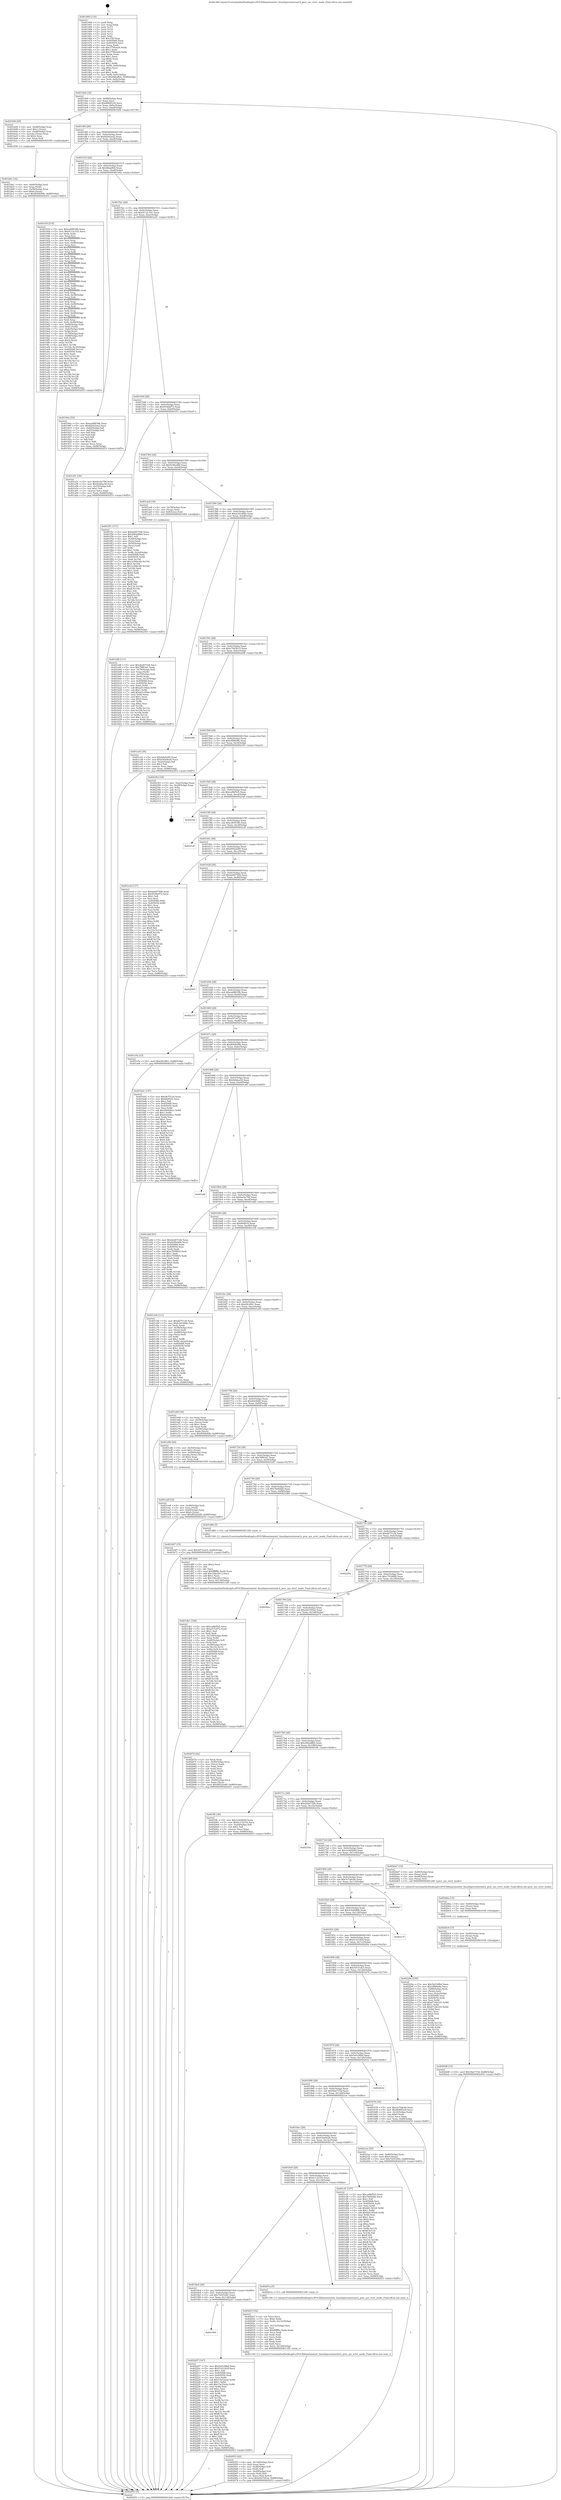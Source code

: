 digraph "0x401460" {
  label = "0x401460 (/mnt/c/Users/mathe/Desktop/tcc/POCII/binaries/extr_linuxfsprocinternal.h_proc_sys_evict_inode_Final-ollvm.out::main(0))"
  labelloc = "t"
  node[shape=record]

  Entry [label="",width=0.3,height=0.3,shape=circle,fillcolor=black,style=filled]
  "0x4014d4" [label="{
     0x4014d4 [32]\l
     | [instrs]\l
     &nbsp;&nbsp;0x4014d4 \<+6\>: mov -0x88(%rbp),%eax\l
     &nbsp;&nbsp;0x4014da \<+2\>: mov %eax,%ecx\l
     &nbsp;&nbsp;0x4014dc \<+6\>: sub $0x8084f1e9,%ecx\l
     &nbsp;&nbsp;0x4014e2 \<+6\>: mov %eax,-0x9c(%rbp)\l
     &nbsp;&nbsp;0x4014e8 \<+6\>: mov %ecx,-0xa0(%rbp)\l
     &nbsp;&nbsp;0x4014ee \<+6\>: je 0000000000401b94 \<main+0x734\>\l
  }"]
  "0x401b94" [label="{
     0x401b94 [29]\l
     | [instrs]\l
     &nbsp;&nbsp;0x401b94 \<+4\>: mov -0x68(%rbp),%rax\l
     &nbsp;&nbsp;0x401b98 \<+6\>: movl $0x1,(%rax)\l
     &nbsp;&nbsp;0x401b9e \<+4\>: mov -0x68(%rbp),%rax\l
     &nbsp;&nbsp;0x401ba2 \<+3\>: movslq (%rax),%rax\l
     &nbsp;&nbsp;0x401ba5 \<+4\>: shl $0x2,%rax\l
     &nbsp;&nbsp;0x401ba9 \<+3\>: mov %rax,%rdi\l
     &nbsp;&nbsp;0x401bac \<+5\>: call 0000000000401050 \<malloc@plt\>\l
     | [calls]\l
     &nbsp;&nbsp;0x401050 \{1\} (unknown)\l
  }"]
  "0x4014f4" [label="{
     0x4014f4 [28]\l
     | [instrs]\l
     &nbsp;&nbsp;0x4014f4 \<+5\>: jmp 00000000004014f9 \<main+0x99\>\l
     &nbsp;&nbsp;0x4014f9 \<+6\>: mov -0x9c(%rbp),%eax\l
     &nbsp;&nbsp;0x4014ff \<+5\>: sub $0x82043ea2,%eax\l
     &nbsp;&nbsp;0x401504 \<+6\>: mov %eax,-0xa4(%rbp)\l
     &nbsp;&nbsp;0x40150a \<+6\>: je 000000000040193f \<main+0x4df\>\l
  }"]
  Exit [label="",width=0.3,height=0.3,shape=circle,fillcolor=black,style=filled,peripheries=2]
  "0x40193f" [label="{
     0x40193f [274]\l
     | [instrs]\l
     &nbsp;&nbsp;0x40193f \<+5\>: mov $0xea08839b,%eax\l
     &nbsp;&nbsp;0x401944 \<+5\>: mov $0x9112c1b1,%ecx\l
     &nbsp;&nbsp;0x401949 \<+2\>: xor %edx,%edx\l
     &nbsp;&nbsp;0x40194b \<+3\>: mov %rsp,%rsi\l
     &nbsp;&nbsp;0x40194e \<+4\>: add $0xfffffffffffffff0,%rsi\l
     &nbsp;&nbsp;0x401952 \<+3\>: mov %rsi,%rsp\l
     &nbsp;&nbsp;0x401955 \<+4\>: mov %rsi,-0x80(%rbp)\l
     &nbsp;&nbsp;0x401959 \<+3\>: mov %rsp,%rsi\l
     &nbsp;&nbsp;0x40195c \<+4\>: add $0xfffffffffffffff0,%rsi\l
     &nbsp;&nbsp;0x401960 \<+3\>: mov %rsi,%rsp\l
     &nbsp;&nbsp;0x401963 \<+3\>: mov %rsp,%rdi\l
     &nbsp;&nbsp;0x401966 \<+4\>: add $0xfffffffffffffff0,%rdi\l
     &nbsp;&nbsp;0x40196a \<+3\>: mov %rdi,%rsp\l
     &nbsp;&nbsp;0x40196d \<+4\>: mov %rdi,-0x78(%rbp)\l
     &nbsp;&nbsp;0x401971 \<+3\>: mov %rsp,%rdi\l
     &nbsp;&nbsp;0x401974 \<+4\>: add $0xfffffffffffffff0,%rdi\l
     &nbsp;&nbsp;0x401978 \<+3\>: mov %rdi,%rsp\l
     &nbsp;&nbsp;0x40197b \<+4\>: mov %rdi,-0x70(%rbp)\l
     &nbsp;&nbsp;0x40197f \<+3\>: mov %rsp,%rdi\l
     &nbsp;&nbsp;0x401982 \<+4\>: add $0xfffffffffffffff0,%rdi\l
     &nbsp;&nbsp;0x401986 \<+3\>: mov %rdi,%rsp\l
     &nbsp;&nbsp;0x401989 \<+4\>: mov %rdi,-0x68(%rbp)\l
     &nbsp;&nbsp;0x40198d \<+3\>: mov %rsp,%rdi\l
     &nbsp;&nbsp;0x401990 \<+4\>: add $0xfffffffffffffff0,%rdi\l
     &nbsp;&nbsp;0x401994 \<+3\>: mov %rdi,%rsp\l
     &nbsp;&nbsp;0x401997 \<+4\>: mov %rdi,-0x60(%rbp)\l
     &nbsp;&nbsp;0x40199b \<+3\>: mov %rsp,%rdi\l
     &nbsp;&nbsp;0x40199e \<+4\>: add $0xfffffffffffffff0,%rdi\l
     &nbsp;&nbsp;0x4019a2 \<+3\>: mov %rdi,%rsp\l
     &nbsp;&nbsp;0x4019a5 \<+4\>: mov %rdi,-0x58(%rbp)\l
     &nbsp;&nbsp;0x4019a9 \<+3\>: mov %rsp,%rdi\l
     &nbsp;&nbsp;0x4019ac \<+4\>: add $0xfffffffffffffff0,%rdi\l
     &nbsp;&nbsp;0x4019b0 \<+3\>: mov %rdi,%rsp\l
     &nbsp;&nbsp;0x4019b3 \<+4\>: mov %rdi,-0x50(%rbp)\l
     &nbsp;&nbsp;0x4019b7 \<+3\>: mov %rsp,%rdi\l
     &nbsp;&nbsp;0x4019ba \<+4\>: add $0xfffffffffffffff0,%rdi\l
     &nbsp;&nbsp;0x4019be \<+3\>: mov %rdi,%rsp\l
     &nbsp;&nbsp;0x4019c1 \<+4\>: mov %rdi,-0x48(%rbp)\l
     &nbsp;&nbsp;0x4019c5 \<+3\>: mov %rsp,%rdi\l
     &nbsp;&nbsp;0x4019c8 \<+4\>: add $0xfffffffffffffff0,%rdi\l
     &nbsp;&nbsp;0x4019cc \<+3\>: mov %rdi,%rsp\l
     &nbsp;&nbsp;0x4019cf \<+4\>: mov %rdi,-0x40(%rbp)\l
     &nbsp;&nbsp;0x4019d3 \<+4\>: mov -0x80(%rbp),%rdi\l
     &nbsp;&nbsp;0x4019d7 \<+6\>: movl $0x0,(%rdi)\l
     &nbsp;&nbsp;0x4019dd \<+7\>: mov -0x8c(%rbp),%r8d\l
     &nbsp;&nbsp;0x4019e4 \<+3\>: mov %r8d,(%rsi)\l
     &nbsp;&nbsp;0x4019e7 \<+4\>: mov -0x78(%rbp),%rdi\l
     &nbsp;&nbsp;0x4019eb \<+7\>: mov -0x98(%rbp),%r9\l
     &nbsp;&nbsp;0x4019f2 \<+3\>: mov %r9,(%rdi)\l
     &nbsp;&nbsp;0x4019f5 \<+3\>: cmpl $0x2,(%rsi)\l
     &nbsp;&nbsp;0x4019f8 \<+4\>: setne %r10b\l
     &nbsp;&nbsp;0x4019fc \<+4\>: and $0x1,%r10b\l
     &nbsp;&nbsp;0x401a00 \<+4\>: mov %r10b,-0x35(%rbp)\l
     &nbsp;&nbsp;0x401a04 \<+8\>: mov 0x405068,%r11d\l
     &nbsp;&nbsp;0x401a0c \<+7\>: mov 0x405054,%ebx\l
     &nbsp;&nbsp;0x401a13 \<+3\>: sub $0x1,%edx\l
     &nbsp;&nbsp;0x401a16 \<+3\>: mov %r11d,%r14d\l
     &nbsp;&nbsp;0x401a19 \<+3\>: add %edx,%r14d\l
     &nbsp;&nbsp;0x401a1c \<+4\>: imul %r14d,%r11d\l
     &nbsp;&nbsp;0x401a20 \<+4\>: and $0x1,%r11d\l
     &nbsp;&nbsp;0x401a24 \<+4\>: cmp $0x0,%r11d\l
     &nbsp;&nbsp;0x401a28 \<+4\>: sete %r10b\l
     &nbsp;&nbsp;0x401a2c \<+3\>: cmp $0xa,%ebx\l
     &nbsp;&nbsp;0x401a2f \<+4\>: setl %r15b\l
     &nbsp;&nbsp;0x401a33 \<+3\>: mov %r10b,%r12b\l
     &nbsp;&nbsp;0x401a36 \<+3\>: and %r15b,%r12b\l
     &nbsp;&nbsp;0x401a39 \<+3\>: xor %r15b,%r10b\l
     &nbsp;&nbsp;0x401a3c \<+3\>: or %r10b,%r12b\l
     &nbsp;&nbsp;0x401a3f \<+4\>: test $0x1,%r12b\l
     &nbsp;&nbsp;0x401a43 \<+3\>: cmovne %ecx,%eax\l
     &nbsp;&nbsp;0x401a46 \<+6\>: mov %eax,-0x88(%rbp)\l
     &nbsp;&nbsp;0x401a4c \<+5\>: jmp 0000000000402453 \<main+0xff3\>\l
  }"]
  "0x401510" [label="{
     0x401510 [28]\l
     | [instrs]\l
     &nbsp;&nbsp;0x401510 \<+5\>: jmp 0000000000401515 \<main+0xb5\>\l
     &nbsp;&nbsp;0x401515 \<+6\>: mov -0x9c(%rbp),%eax\l
     &nbsp;&nbsp;0x40151b \<+5\>: sub $0x8bbaffc6,%eax\l
     &nbsp;&nbsp;0x401520 \<+6\>: mov %eax,-0xa8(%rbp)\l
     &nbsp;&nbsp;0x401526 \<+6\>: je 000000000040190a \<main+0x4aa\>\l
  }"]
  "0x401900" [label="{
     0x401900\l
  }", style=dashed]
  "0x40190a" [label="{
     0x40190a [53]\l
     | [instrs]\l
     &nbsp;&nbsp;0x40190a \<+5\>: mov $0xea08839b,%eax\l
     &nbsp;&nbsp;0x40190f \<+5\>: mov $0x82043ea2,%ecx\l
     &nbsp;&nbsp;0x401914 \<+6\>: mov -0x82(%rbp),%dl\l
     &nbsp;&nbsp;0x40191a \<+7\>: mov -0x81(%rbp),%sil\l
     &nbsp;&nbsp;0x401921 \<+3\>: mov %dl,%dil\l
     &nbsp;&nbsp;0x401924 \<+3\>: and %sil,%dil\l
     &nbsp;&nbsp;0x401927 \<+3\>: xor %sil,%dl\l
     &nbsp;&nbsp;0x40192a \<+3\>: or %dl,%dil\l
     &nbsp;&nbsp;0x40192d \<+4\>: test $0x1,%dil\l
     &nbsp;&nbsp;0x401931 \<+3\>: cmovne %ecx,%eax\l
     &nbsp;&nbsp;0x401934 \<+6\>: mov %eax,-0x88(%rbp)\l
     &nbsp;&nbsp;0x40193a \<+5\>: jmp 0000000000402453 \<main+0xff3\>\l
  }"]
  "0x40152c" [label="{
     0x40152c [28]\l
     | [instrs]\l
     &nbsp;&nbsp;0x40152c \<+5\>: jmp 0000000000401531 \<main+0xd1\>\l
     &nbsp;&nbsp;0x401531 \<+6\>: mov -0x9c(%rbp),%eax\l
     &nbsp;&nbsp;0x401537 \<+5\>: sub $0x9112c1b1,%eax\l
     &nbsp;&nbsp;0x40153c \<+6\>: mov %eax,-0xac(%rbp)\l
     &nbsp;&nbsp;0x401542 \<+6\>: je 0000000000401a51 \<main+0x5f1\>\l
  }"]
  "0x402453" [label="{
     0x402453 [5]\l
     | [instrs]\l
     &nbsp;&nbsp;0x402453 \<+5\>: jmp 00000000004014d4 \<main+0x74\>\l
  }"]
  "0x401460" [label="{
     0x401460 [116]\l
     | [instrs]\l
     &nbsp;&nbsp;0x401460 \<+1\>: push %rbp\l
     &nbsp;&nbsp;0x401461 \<+3\>: mov %rsp,%rbp\l
     &nbsp;&nbsp;0x401464 \<+2\>: push %r15\l
     &nbsp;&nbsp;0x401466 \<+2\>: push %r14\l
     &nbsp;&nbsp;0x401468 \<+2\>: push %r13\l
     &nbsp;&nbsp;0x40146a \<+2\>: push %r12\l
     &nbsp;&nbsp;0x40146c \<+1\>: push %rbx\l
     &nbsp;&nbsp;0x40146d \<+7\>: sub $0x158,%rsp\l
     &nbsp;&nbsp;0x401474 \<+7\>: mov 0x405068,%eax\l
     &nbsp;&nbsp;0x40147b \<+7\>: mov 0x405054,%ecx\l
     &nbsp;&nbsp;0x401482 \<+2\>: mov %eax,%edx\l
     &nbsp;&nbsp;0x401484 \<+6\>: sub $0x3758ea24,%edx\l
     &nbsp;&nbsp;0x40148a \<+3\>: sub $0x1,%edx\l
     &nbsp;&nbsp;0x40148d \<+6\>: add $0x3758ea24,%edx\l
     &nbsp;&nbsp;0x401493 \<+3\>: imul %edx,%eax\l
     &nbsp;&nbsp;0x401496 \<+3\>: and $0x1,%eax\l
     &nbsp;&nbsp;0x401499 \<+3\>: cmp $0x0,%eax\l
     &nbsp;&nbsp;0x40149c \<+4\>: sete %r8b\l
     &nbsp;&nbsp;0x4014a0 \<+4\>: and $0x1,%r8b\l
     &nbsp;&nbsp;0x4014a4 \<+7\>: mov %r8b,-0x82(%rbp)\l
     &nbsp;&nbsp;0x4014ab \<+3\>: cmp $0xa,%ecx\l
     &nbsp;&nbsp;0x4014ae \<+4\>: setl %r8b\l
     &nbsp;&nbsp;0x4014b2 \<+4\>: and $0x1,%r8b\l
     &nbsp;&nbsp;0x4014b6 \<+7\>: mov %r8b,-0x81(%rbp)\l
     &nbsp;&nbsp;0x4014bd \<+10\>: movl $0x8bbaffc6,-0x88(%rbp)\l
     &nbsp;&nbsp;0x4014c7 \<+6\>: mov %edi,-0x8c(%rbp)\l
     &nbsp;&nbsp;0x4014cd \<+7\>: mov %rsi,-0x98(%rbp)\l
  }"]
  "0x402207" [label="{
     0x402207 [147]\l
     | [instrs]\l
     &nbsp;&nbsp;0x402207 \<+5\>: mov $0x5e018f6d,%eax\l
     &nbsp;&nbsp;0x40220c \<+5\>: mov $0x5143343f,%ecx\l
     &nbsp;&nbsp;0x402211 \<+2\>: mov $0x1,%dl\l
     &nbsp;&nbsp;0x402213 \<+7\>: mov 0x405068,%esi\l
     &nbsp;&nbsp;0x40221a \<+7\>: mov 0x405054,%edi\l
     &nbsp;&nbsp;0x402221 \<+3\>: mov %esi,%r8d\l
     &nbsp;&nbsp;0x402224 \<+7\>: sub $0x13e53a2a,%r8d\l
     &nbsp;&nbsp;0x40222b \<+4\>: sub $0x1,%r8d\l
     &nbsp;&nbsp;0x40222f \<+7\>: add $0x13e53a2a,%r8d\l
     &nbsp;&nbsp;0x402236 \<+4\>: imul %r8d,%esi\l
     &nbsp;&nbsp;0x40223a \<+3\>: and $0x1,%esi\l
     &nbsp;&nbsp;0x40223d \<+3\>: cmp $0x0,%esi\l
     &nbsp;&nbsp;0x402240 \<+4\>: sete %r9b\l
     &nbsp;&nbsp;0x402244 \<+3\>: cmp $0xa,%edi\l
     &nbsp;&nbsp;0x402247 \<+4\>: setl %r10b\l
     &nbsp;&nbsp;0x40224b \<+3\>: mov %r9b,%r11b\l
     &nbsp;&nbsp;0x40224e \<+4\>: xor $0xff,%r11b\l
     &nbsp;&nbsp;0x402252 \<+3\>: mov %r10b,%bl\l
     &nbsp;&nbsp;0x402255 \<+3\>: xor $0xff,%bl\l
     &nbsp;&nbsp;0x402258 \<+3\>: xor $0x1,%dl\l
     &nbsp;&nbsp;0x40225b \<+3\>: mov %r11b,%r14b\l
     &nbsp;&nbsp;0x40225e \<+4\>: and $0xff,%r14b\l
     &nbsp;&nbsp;0x402262 \<+3\>: and %dl,%r9b\l
     &nbsp;&nbsp;0x402265 \<+3\>: mov %bl,%r15b\l
     &nbsp;&nbsp;0x402268 \<+4\>: and $0xff,%r15b\l
     &nbsp;&nbsp;0x40226c \<+3\>: and %dl,%r10b\l
     &nbsp;&nbsp;0x40226f \<+3\>: or %r9b,%r14b\l
     &nbsp;&nbsp;0x402272 \<+3\>: or %r10b,%r15b\l
     &nbsp;&nbsp;0x402275 \<+3\>: xor %r15b,%r14b\l
     &nbsp;&nbsp;0x402278 \<+3\>: or %bl,%r11b\l
     &nbsp;&nbsp;0x40227b \<+4\>: xor $0xff,%r11b\l
     &nbsp;&nbsp;0x40227f \<+3\>: or $0x1,%dl\l
     &nbsp;&nbsp;0x402282 \<+3\>: and %dl,%r11b\l
     &nbsp;&nbsp;0x402285 \<+3\>: or %r11b,%r14b\l
     &nbsp;&nbsp;0x402288 \<+4\>: test $0x1,%r14b\l
     &nbsp;&nbsp;0x40228c \<+3\>: cmovne %ecx,%eax\l
     &nbsp;&nbsp;0x40228f \<+6\>: mov %eax,-0x88(%rbp)\l
     &nbsp;&nbsp;0x402295 \<+5\>: jmp 0000000000402453 \<main+0xff3\>\l
  }"]
  "0x4020d8" [label="{
     0x4020d8 [15]\l
     | [instrs]\l
     &nbsp;&nbsp;0x4020d8 \<+10\>: movl $0x5fae715d,-0x88(%rbp)\l
     &nbsp;&nbsp;0x4020e2 \<+5\>: jmp 0000000000402453 \<main+0xff3\>\l
  }"]
  "0x401a51" [label="{
     0x401a51 [30]\l
     | [instrs]\l
     &nbsp;&nbsp;0x401a51 \<+5\>: mov $0xfee5e79d,%eax\l
     &nbsp;&nbsp;0x401a56 \<+5\>: mov $0xfe0daa3d,%ecx\l
     &nbsp;&nbsp;0x401a5b \<+3\>: mov -0x35(%rbp),%dl\l
     &nbsp;&nbsp;0x401a5e \<+3\>: test $0x1,%dl\l
     &nbsp;&nbsp;0x401a61 \<+3\>: cmovne %ecx,%eax\l
     &nbsp;&nbsp;0x401a64 \<+6\>: mov %eax,-0x88(%rbp)\l
     &nbsp;&nbsp;0x401a6a \<+5\>: jmp 0000000000402453 \<main+0xff3\>\l
  }"]
  "0x401548" [label="{
     0x401548 [28]\l
     | [instrs]\l
     &nbsp;&nbsp;0x401548 \<+5\>: jmp 000000000040154d \<main+0xed\>\l
     &nbsp;&nbsp;0x40154d \<+6\>: mov -0x9c(%rbp),%eax\l
     &nbsp;&nbsp;0x401553 \<+5\>: sub $0x916bbf73,%eax\l
     &nbsp;&nbsp;0x401558 \<+6\>: mov %eax,-0xb0(%rbp)\l
     &nbsp;&nbsp;0x40155e \<+6\>: je 0000000000401f51 \<main+0xaf1\>\l
  }"]
  "0x4020c9" [label="{
     0x4020c9 [15]\l
     | [instrs]\l
     &nbsp;&nbsp;0x4020c9 \<+4\>: mov -0x48(%rbp),%rax\l
     &nbsp;&nbsp;0x4020cd \<+3\>: mov (%rax),%rax\l
     &nbsp;&nbsp;0x4020d0 \<+3\>: mov %rax,%rdi\l
     &nbsp;&nbsp;0x4020d3 \<+5\>: call 0000000000401030 \<free@plt\>\l
     | [calls]\l
     &nbsp;&nbsp;0x401030 \{1\} (unknown)\l
  }"]
  "0x401f51" [label="{
     0x401f51 [171]\l
     | [instrs]\l
     &nbsp;&nbsp;0x401f51 \<+5\>: mov $0xda007508,%eax\l
     &nbsp;&nbsp;0x401f56 \<+5\>: mov $0x2902d860,%ecx\l
     &nbsp;&nbsp;0x401f5b \<+2\>: mov $0x1,%dl\l
     &nbsp;&nbsp;0x401f5d \<+4\>: mov -0x40(%rbp),%rsi\l
     &nbsp;&nbsp;0x401f61 \<+2\>: mov (%rsi),%edi\l
     &nbsp;&nbsp;0x401f63 \<+4\>: mov -0x50(%rbp),%rsi\l
     &nbsp;&nbsp;0x401f67 \<+2\>: cmp (%rsi),%edi\l
     &nbsp;&nbsp;0x401f69 \<+4\>: setl %r8b\l
     &nbsp;&nbsp;0x401f6d \<+4\>: and $0x1,%r8b\l
     &nbsp;&nbsp;0x401f71 \<+4\>: mov %r8b,-0x2d(%rbp)\l
     &nbsp;&nbsp;0x401f75 \<+7\>: mov 0x405068,%edi\l
     &nbsp;&nbsp;0x401f7c \<+8\>: mov 0x405054,%r9d\l
     &nbsp;&nbsp;0x401f84 \<+3\>: mov %edi,%r10d\l
     &nbsp;&nbsp;0x401f87 \<+7\>: add $0x1e56bc48,%r10d\l
     &nbsp;&nbsp;0x401f8e \<+4\>: sub $0x1,%r10d\l
     &nbsp;&nbsp;0x401f92 \<+7\>: sub $0x1e56bc48,%r10d\l
     &nbsp;&nbsp;0x401f99 \<+4\>: imul %r10d,%edi\l
     &nbsp;&nbsp;0x401f9d \<+3\>: and $0x1,%edi\l
     &nbsp;&nbsp;0x401fa0 \<+3\>: cmp $0x0,%edi\l
     &nbsp;&nbsp;0x401fa3 \<+4\>: sete %r8b\l
     &nbsp;&nbsp;0x401fa7 \<+4\>: cmp $0xa,%r9d\l
     &nbsp;&nbsp;0x401fab \<+4\>: setl %r11b\l
     &nbsp;&nbsp;0x401faf \<+3\>: mov %r8b,%bl\l
     &nbsp;&nbsp;0x401fb2 \<+3\>: xor $0xff,%bl\l
     &nbsp;&nbsp;0x401fb5 \<+3\>: mov %r11b,%r14b\l
     &nbsp;&nbsp;0x401fb8 \<+4\>: xor $0xff,%r14b\l
     &nbsp;&nbsp;0x401fbc \<+3\>: xor $0x1,%dl\l
     &nbsp;&nbsp;0x401fbf \<+3\>: mov %bl,%r15b\l
     &nbsp;&nbsp;0x401fc2 \<+4\>: and $0xff,%r15b\l
     &nbsp;&nbsp;0x401fc6 \<+3\>: and %dl,%r8b\l
     &nbsp;&nbsp;0x401fc9 \<+3\>: mov %r14b,%r12b\l
     &nbsp;&nbsp;0x401fcc \<+4\>: and $0xff,%r12b\l
     &nbsp;&nbsp;0x401fd0 \<+3\>: and %dl,%r11b\l
     &nbsp;&nbsp;0x401fd3 \<+3\>: or %r8b,%r15b\l
     &nbsp;&nbsp;0x401fd6 \<+3\>: or %r11b,%r12b\l
     &nbsp;&nbsp;0x401fd9 \<+3\>: xor %r12b,%r15b\l
     &nbsp;&nbsp;0x401fdc \<+3\>: or %r14b,%bl\l
     &nbsp;&nbsp;0x401fdf \<+3\>: xor $0xff,%bl\l
     &nbsp;&nbsp;0x401fe2 \<+3\>: or $0x1,%dl\l
     &nbsp;&nbsp;0x401fe5 \<+2\>: and %dl,%bl\l
     &nbsp;&nbsp;0x401fe7 \<+3\>: or %bl,%r15b\l
     &nbsp;&nbsp;0x401fea \<+4\>: test $0x1,%r15b\l
     &nbsp;&nbsp;0x401fee \<+3\>: cmovne %ecx,%eax\l
     &nbsp;&nbsp;0x401ff1 \<+6\>: mov %eax,-0x88(%rbp)\l
     &nbsp;&nbsp;0x401ff7 \<+5\>: jmp 0000000000402453 \<main+0xff3\>\l
  }"]
  "0x401564" [label="{
     0x401564 [28]\l
     | [instrs]\l
     &nbsp;&nbsp;0x401564 \<+5\>: jmp 0000000000401569 \<main+0x109\>\l
     &nbsp;&nbsp;0x401569 \<+6\>: mov -0x9c(%rbp),%eax\l
     &nbsp;&nbsp;0x40156f \<+5\>: sub $0x9c90c666,%eax\l
     &nbsp;&nbsp;0x401574 \<+6\>: mov %eax,-0xb4(%rbp)\l
     &nbsp;&nbsp;0x40157a \<+6\>: je 0000000000401ae8 \<main+0x688\>\l
  }"]
  "0x4020ba" [label="{
     0x4020ba [15]\l
     | [instrs]\l
     &nbsp;&nbsp;0x4020ba \<+4\>: mov -0x60(%rbp),%rax\l
     &nbsp;&nbsp;0x4020be \<+3\>: mov (%rax),%rax\l
     &nbsp;&nbsp;0x4020c1 \<+3\>: mov %rax,%rdi\l
     &nbsp;&nbsp;0x4020c4 \<+5\>: call 0000000000401030 \<free@plt\>\l
     | [calls]\l
     &nbsp;&nbsp;0x401030 \{1\} (unknown)\l
  }"]
  "0x401ae8" [label="{
     0x401ae8 [16]\l
     | [instrs]\l
     &nbsp;&nbsp;0x401ae8 \<+4\>: mov -0x78(%rbp),%rax\l
     &nbsp;&nbsp;0x401aec \<+3\>: mov (%rax),%rax\l
     &nbsp;&nbsp;0x401aef \<+4\>: mov 0x8(%rax),%rdi\l
     &nbsp;&nbsp;0x401af3 \<+5\>: call 0000000000401060 \<atoi@plt\>\l
     | [calls]\l
     &nbsp;&nbsp;0x401060 \{1\} (unknown)\l
  }"]
  "0x401580" [label="{
     0x401580 [28]\l
     | [instrs]\l
     &nbsp;&nbsp;0x401580 \<+5\>: jmp 0000000000401585 \<main+0x125\>\l
     &nbsp;&nbsp;0x401585 \<+6\>: mov -0x9c(%rbp),%eax\l
     &nbsp;&nbsp;0x40158b \<+5\>: sub $0xb3d1468c,%eax\l
     &nbsp;&nbsp;0x401590 \<+6\>: mov %eax,-0xb8(%rbp)\l
     &nbsp;&nbsp;0x401596 \<+6\>: je 0000000000401cd3 \<main+0x873\>\l
  }"]
  "0x402053" [label="{
     0x402053 [42]\l
     | [instrs]\l
     &nbsp;&nbsp;0x402053 \<+6\>: mov -0x140(%rbp),%ecx\l
     &nbsp;&nbsp;0x402059 \<+3\>: imul %eax,%ecx\l
     &nbsp;&nbsp;0x40205c \<+4\>: mov -0x48(%rbp),%r8\l
     &nbsp;&nbsp;0x402060 \<+3\>: mov (%r8),%r8\l
     &nbsp;&nbsp;0x402063 \<+4\>: mov -0x40(%rbp),%r9\l
     &nbsp;&nbsp;0x402067 \<+3\>: movslq (%r9),%r9\l
     &nbsp;&nbsp;0x40206a \<+4\>: mov %ecx,(%r8,%r9,4)\l
     &nbsp;&nbsp;0x40206e \<+10\>: movl $0x2427d5e2,-0x88(%rbp)\l
     &nbsp;&nbsp;0x402078 \<+5\>: jmp 0000000000402453 \<main+0xff3\>\l
  }"]
  "0x401cd3" [label="{
     0x401cd3 [30]\l
     | [instrs]\l
     &nbsp;&nbsp;0x401cd3 \<+5\>: mov $0x4de9e60,%eax\l
     &nbsp;&nbsp;0x401cd8 \<+5\>: mov $0x630a9e26,%ecx\l
     &nbsp;&nbsp;0x401cdd \<+3\>: mov -0x2e(%rbp),%dl\l
     &nbsp;&nbsp;0x401ce0 \<+3\>: test $0x1,%dl\l
     &nbsp;&nbsp;0x401ce3 \<+3\>: cmovne %ecx,%eax\l
     &nbsp;&nbsp;0x401ce6 \<+6\>: mov %eax,-0x88(%rbp)\l
     &nbsp;&nbsp;0x401cec \<+5\>: jmp 0000000000402453 \<main+0xff3\>\l
  }"]
  "0x40159c" [label="{
     0x40159c [28]\l
     | [instrs]\l
     &nbsp;&nbsp;0x40159c \<+5\>: jmp 00000000004015a1 \<main+0x141\>\l
     &nbsp;&nbsp;0x4015a1 \<+6\>: mov -0x9c(%rbp),%eax\l
     &nbsp;&nbsp;0x4015a7 \<+5\>: sub $0xc7445b15,%eax\l
     &nbsp;&nbsp;0x4015ac \<+6\>: mov %eax,-0xbc(%rbp)\l
     &nbsp;&nbsp;0x4015b2 \<+6\>: je 00000000004020f6 \<main+0xc96\>\l
  }"]
  "0x40201f" [label="{
     0x40201f [52]\l
     | [instrs]\l
     &nbsp;&nbsp;0x40201f \<+2\>: xor %ecx,%ecx\l
     &nbsp;&nbsp;0x402021 \<+5\>: mov $0x2,%edx\l
     &nbsp;&nbsp;0x402026 \<+6\>: mov %edx,-0x13c(%rbp)\l
     &nbsp;&nbsp;0x40202c \<+1\>: cltd\l
     &nbsp;&nbsp;0x40202d \<+6\>: mov -0x13c(%rbp),%esi\l
     &nbsp;&nbsp;0x402033 \<+2\>: idiv %esi\l
     &nbsp;&nbsp;0x402035 \<+6\>: imul $0xfffffffe,%edx,%edx\l
     &nbsp;&nbsp;0x40203b \<+2\>: mov %ecx,%edi\l
     &nbsp;&nbsp;0x40203d \<+2\>: sub %edx,%edi\l
     &nbsp;&nbsp;0x40203f \<+2\>: mov %ecx,%edx\l
     &nbsp;&nbsp;0x402041 \<+3\>: sub $0x1,%edx\l
     &nbsp;&nbsp;0x402044 \<+2\>: add %edx,%edi\l
     &nbsp;&nbsp;0x402046 \<+2\>: sub %edi,%ecx\l
     &nbsp;&nbsp;0x402048 \<+6\>: mov %ecx,-0x140(%rbp)\l
     &nbsp;&nbsp;0x40204e \<+5\>: call 0000000000401160 \<next_i\>\l
     | [calls]\l
     &nbsp;&nbsp;0x401160 \{1\} (/mnt/c/Users/mathe/Desktop/tcc/POCII/binaries/extr_linuxfsprocinternal.h_proc_sys_evict_inode_Final-ollvm.out::next_i)\l
  }"]
  "0x4020f6" [label="{
     0x4020f6\l
  }", style=dashed]
  "0x4015b8" [label="{
     0x4015b8 [28]\l
     | [instrs]\l
     &nbsp;&nbsp;0x4015b8 \<+5\>: jmp 00000000004015bd \<main+0x15d\>\l
     &nbsp;&nbsp;0x4015bd \<+6\>: mov -0x9c(%rbp),%eax\l
     &nbsp;&nbsp;0x4015c3 \<+5\>: sub $0xc8f96a8b,%eax\l
     &nbsp;&nbsp;0x4015c8 \<+6\>: mov %eax,-0xc0(%rbp)\l
     &nbsp;&nbsp;0x4015ce \<+6\>: je 0000000000402303 \<main+0xea3\>\l
  }"]
  "0x4018e4" [label="{
     0x4018e4 [28]\l
     | [instrs]\l
     &nbsp;&nbsp;0x4018e4 \<+5\>: jmp 00000000004018e9 \<main+0x489\>\l
     &nbsp;&nbsp;0x4018e9 \<+6\>: mov -0x9c(%rbp),%eax\l
     &nbsp;&nbsp;0x4018ef \<+5\>: sub $0x7d301b6c,%eax\l
     &nbsp;&nbsp;0x4018f4 \<+6\>: mov %eax,-0x134(%rbp)\l
     &nbsp;&nbsp;0x4018fa \<+6\>: je 0000000000402207 \<main+0xda7\>\l
  }"]
  "0x402303" [label="{
     0x402303 [18]\l
     | [instrs]\l
     &nbsp;&nbsp;0x402303 \<+3\>: mov -0x2c(%rbp),%eax\l
     &nbsp;&nbsp;0x402306 \<+4\>: lea -0x28(%rbp),%rsp\l
     &nbsp;&nbsp;0x40230a \<+1\>: pop %rbx\l
     &nbsp;&nbsp;0x40230b \<+2\>: pop %r12\l
     &nbsp;&nbsp;0x40230d \<+2\>: pop %r13\l
     &nbsp;&nbsp;0x40230f \<+2\>: pop %r14\l
     &nbsp;&nbsp;0x402311 \<+2\>: pop %r15\l
     &nbsp;&nbsp;0x402313 \<+1\>: pop %rbp\l
     &nbsp;&nbsp;0x402314 \<+1\>: ret\l
  }"]
  "0x4015d4" [label="{
     0x4015d4 [28]\l
     | [instrs]\l
     &nbsp;&nbsp;0x4015d4 \<+5\>: jmp 00000000004015d9 \<main+0x179\>\l
     &nbsp;&nbsp;0x4015d9 \<+6\>: mov -0x9c(%rbp),%eax\l
     &nbsp;&nbsp;0x4015df \<+5\>: sub $0xca9bf5e5,%eax\l
     &nbsp;&nbsp;0x4015e4 \<+6\>: mov %eax,-0xc4(%rbp)\l
     &nbsp;&nbsp;0x4015ea \<+6\>: je 00000000004023af \<main+0xf4f\>\l
  }"]
  "0x40201a" [label="{
     0x40201a [5]\l
     | [instrs]\l
     &nbsp;&nbsp;0x40201a \<+5\>: call 0000000000401160 \<next_i\>\l
     | [calls]\l
     &nbsp;&nbsp;0x401160 \{1\} (/mnt/c/Users/mathe/Desktop/tcc/POCII/binaries/extr_linuxfsprocinternal.h_proc_sys_evict_inode_Final-ollvm.out::next_i)\l
  }"]
  "0x4023af" [label="{
     0x4023af\l
  }", style=dashed]
  "0x4015f0" [label="{
     0x4015f0 [28]\l
     | [instrs]\l
     &nbsp;&nbsp;0x4015f0 \<+5\>: jmp 00000000004015f5 \<main+0x195\>\l
     &nbsp;&nbsp;0x4015f5 \<+6\>: mov -0x9c(%rbp),%eax\l
     &nbsp;&nbsp;0x4015fb \<+5\>: sub $0xcd05f186,%eax\l
     &nbsp;&nbsp;0x401600 \<+6\>: mov %eax,-0xc8(%rbp)\l
     &nbsp;&nbsp;0x401606 \<+6\>: je 00000000004021df \<main+0xd7f\>\l
  }"]
  "0x401ea8" [label="{
     0x401ea8 [32]\l
     | [instrs]\l
     &nbsp;&nbsp;0x401ea8 \<+4\>: mov -0x48(%rbp),%rdi\l
     &nbsp;&nbsp;0x401eac \<+3\>: mov %rax,(%rdi)\l
     &nbsp;&nbsp;0x401eaf \<+4\>: mov -0x40(%rbp),%rax\l
     &nbsp;&nbsp;0x401eb3 \<+6\>: movl $0x0,(%rax)\l
     &nbsp;&nbsp;0x401eb9 \<+10\>: movl $0xd9522e80,-0x88(%rbp)\l
     &nbsp;&nbsp;0x401ec3 \<+5\>: jmp 0000000000402453 \<main+0xff3\>\l
  }"]
  "0x4021df" [label="{
     0x4021df\l
  }", style=dashed]
  "0x40160c" [label="{
     0x40160c [28]\l
     | [instrs]\l
     &nbsp;&nbsp;0x40160c \<+5\>: jmp 0000000000401611 \<main+0x1b1\>\l
     &nbsp;&nbsp;0x401611 \<+6\>: mov -0x9c(%rbp),%eax\l
     &nbsp;&nbsp;0x401617 \<+5\>: sub $0xd9522e80,%eax\l
     &nbsp;&nbsp;0x40161c \<+6\>: mov %eax,-0xcc(%rbp)\l
     &nbsp;&nbsp;0x401622 \<+6\>: je 0000000000401ec8 \<main+0xa68\>\l
  }"]
  "0x401db1" [label="{
     0x401db1 [169]\l
     | [instrs]\l
     &nbsp;&nbsp;0x401db1 \<+5\>: mov $0xca9bf5e5,%ecx\l
     &nbsp;&nbsp;0x401db6 \<+5\>: mov $0xef37c072,%edx\l
     &nbsp;&nbsp;0x401dbb \<+3\>: mov $0x1,%sil\l
     &nbsp;&nbsp;0x401dbe \<+2\>: xor %edi,%edi\l
     &nbsp;&nbsp;0x401dc0 \<+7\>: mov -0x138(%rbp),%r8d\l
     &nbsp;&nbsp;0x401dc7 \<+4\>: imul %eax,%r8d\l
     &nbsp;&nbsp;0x401dcb \<+4\>: mov -0x60(%rbp),%r9\l
     &nbsp;&nbsp;0x401dcf \<+3\>: mov (%r9),%r9\l
     &nbsp;&nbsp;0x401dd2 \<+4\>: mov -0x58(%rbp),%r10\l
     &nbsp;&nbsp;0x401dd6 \<+3\>: movslq (%r10),%r10\l
     &nbsp;&nbsp;0x401dd9 \<+4\>: mov %r8d,(%r9,%r10,4)\l
     &nbsp;&nbsp;0x401ddd \<+7\>: mov 0x405068,%eax\l
     &nbsp;&nbsp;0x401de4 \<+8\>: mov 0x405054,%r8d\l
     &nbsp;&nbsp;0x401dec \<+3\>: sub $0x1,%edi\l
     &nbsp;&nbsp;0x401def \<+3\>: mov %eax,%r11d\l
     &nbsp;&nbsp;0x401df2 \<+3\>: add %edi,%r11d\l
     &nbsp;&nbsp;0x401df5 \<+4\>: imul %r11d,%eax\l
     &nbsp;&nbsp;0x401df9 \<+3\>: and $0x1,%eax\l
     &nbsp;&nbsp;0x401dfc \<+3\>: cmp $0x0,%eax\l
     &nbsp;&nbsp;0x401dff \<+3\>: sete %bl\l
     &nbsp;&nbsp;0x401e02 \<+4\>: cmp $0xa,%r8d\l
     &nbsp;&nbsp;0x401e06 \<+4\>: setl %r14b\l
     &nbsp;&nbsp;0x401e0a \<+3\>: mov %bl,%r15b\l
     &nbsp;&nbsp;0x401e0d \<+4\>: xor $0xff,%r15b\l
     &nbsp;&nbsp;0x401e11 \<+3\>: mov %r14b,%r12b\l
     &nbsp;&nbsp;0x401e14 \<+4\>: xor $0xff,%r12b\l
     &nbsp;&nbsp;0x401e18 \<+4\>: xor $0x1,%sil\l
     &nbsp;&nbsp;0x401e1c \<+3\>: mov %r15b,%r13b\l
     &nbsp;&nbsp;0x401e1f \<+4\>: and $0xff,%r13b\l
     &nbsp;&nbsp;0x401e23 \<+3\>: and %sil,%bl\l
     &nbsp;&nbsp;0x401e26 \<+3\>: mov %r12b,%al\l
     &nbsp;&nbsp;0x401e29 \<+2\>: and $0xff,%al\l
     &nbsp;&nbsp;0x401e2b \<+3\>: and %sil,%r14b\l
     &nbsp;&nbsp;0x401e2e \<+3\>: or %bl,%r13b\l
     &nbsp;&nbsp;0x401e31 \<+3\>: or %r14b,%al\l
     &nbsp;&nbsp;0x401e34 \<+3\>: xor %al,%r13b\l
     &nbsp;&nbsp;0x401e37 \<+3\>: or %r12b,%r15b\l
     &nbsp;&nbsp;0x401e3a \<+4\>: xor $0xff,%r15b\l
     &nbsp;&nbsp;0x401e3e \<+4\>: or $0x1,%sil\l
     &nbsp;&nbsp;0x401e42 \<+3\>: and %sil,%r15b\l
     &nbsp;&nbsp;0x401e45 \<+3\>: or %r15b,%r13b\l
     &nbsp;&nbsp;0x401e48 \<+4\>: test $0x1,%r13b\l
     &nbsp;&nbsp;0x401e4c \<+3\>: cmovne %edx,%ecx\l
     &nbsp;&nbsp;0x401e4f \<+6\>: mov %ecx,-0x88(%rbp)\l
     &nbsp;&nbsp;0x401e55 \<+5\>: jmp 0000000000402453 \<main+0xff3\>\l
  }"]
  "0x401ec8" [label="{
     0x401ec8 [137]\l
     | [instrs]\l
     &nbsp;&nbsp;0x401ec8 \<+5\>: mov $0xda007508,%eax\l
     &nbsp;&nbsp;0x401ecd \<+5\>: mov $0x916bbf73,%ecx\l
     &nbsp;&nbsp;0x401ed2 \<+2\>: mov $0x1,%dl\l
     &nbsp;&nbsp;0x401ed4 \<+2\>: xor %esi,%esi\l
     &nbsp;&nbsp;0x401ed6 \<+7\>: mov 0x405068,%edi\l
     &nbsp;&nbsp;0x401edd \<+8\>: mov 0x405054,%r8d\l
     &nbsp;&nbsp;0x401ee5 \<+3\>: sub $0x1,%esi\l
     &nbsp;&nbsp;0x401ee8 \<+3\>: mov %edi,%r9d\l
     &nbsp;&nbsp;0x401eeb \<+3\>: add %esi,%r9d\l
     &nbsp;&nbsp;0x401eee \<+4\>: imul %r9d,%edi\l
     &nbsp;&nbsp;0x401ef2 \<+3\>: and $0x1,%edi\l
     &nbsp;&nbsp;0x401ef5 \<+3\>: cmp $0x0,%edi\l
     &nbsp;&nbsp;0x401ef8 \<+4\>: sete %r10b\l
     &nbsp;&nbsp;0x401efc \<+4\>: cmp $0xa,%r8d\l
     &nbsp;&nbsp;0x401f00 \<+4\>: setl %r11b\l
     &nbsp;&nbsp;0x401f04 \<+3\>: mov %r10b,%bl\l
     &nbsp;&nbsp;0x401f07 \<+3\>: xor $0xff,%bl\l
     &nbsp;&nbsp;0x401f0a \<+3\>: mov %r11b,%r14b\l
     &nbsp;&nbsp;0x401f0d \<+4\>: xor $0xff,%r14b\l
     &nbsp;&nbsp;0x401f11 \<+3\>: xor $0x1,%dl\l
     &nbsp;&nbsp;0x401f14 \<+3\>: mov %bl,%r15b\l
     &nbsp;&nbsp;0x401f17 \<+4\>: and $0xff,%r15b\l
     &nbsp;&nbsp;0x401f1b \<+3\>: and %dl,%r10b\l
     &nbsp;&nbsp;0x401f1e \<+3\>: mov %r14b,%r12b\l
     &nbsp;&nbsp;0x401f21 \<+4\>: and $0xff,%r12b\l
     &nbsp;&nbsp;0x401f25 \<+3\>: and %dl,%r11b\l
     &nbsp;&nbsp;0x401f28 \<+3\>: or %r10b,%r15b\l
     &nbsp;&nbsp;0x401f2b \<+3\>: or %r11b,%r12b\l
     &nbsp;&nbsp;0x401f2e \<+3\>: xor %r12b,%r15b\l
     &nbsp;&nbsp;0x401f31 \<+3\>: or %r14b,%bl\l
     &nbsp;&nbsp;0x401f34 \<+3\>: xor $0xff,%bl\l
     &nbsp;&nbsp;0x401f37 \<+3\>: or $0x1,%dl\l
     &nbsp;&nbsp;0x401f3a \<+2\>: and %dl,%bl\l
     &nbsp;&nbsp;0x401f3c \<+3\>: or %bl,%r15b\l
     &nbsp;&nbsp;0x401f3f \<+4\>: test $0x1,%r15b\l
     &nbsp;&nbsp;0x401f43 \<+3\>: cmovne %ecx,%eax\l
     &nbsp;&nbsp;0x401f46 \<+6\>: mov %eax,-0x88(%rbp)\l
     &nbsp;&nbsp;0x401f4c \<+5\>: jmp 0000000000402453 \<main+0xff3\>\l
  }"]
  "0x401628" [label="{
     0x401628 [28]\l
     | [instrs]\l
     &nbsp;&nbsp;0x401628 \<+5\>: jmp 000000000040162d \<main+0x1cd\>\l
     &nbsp;&nbsp;0x40162d \<+6\>: mov -0x9c(%rbp),%eax\l
     &nbsp;&nbsp;0x401633 \<+5\>: sub $0xda007508,%eax\l
     &nbsp;&nbsp;0x401638 \<+6\>: mov %eax,-0xd0(%rbp)\l
     &nbsp;&nbsp;0x40163e \<+6\>: je 0000000000402405 \<main+0xfa5\>\l
  }"]
  "0x401d89" [label="{
     0x401d89 [40]\l
     | [instrs]\l
     &nbsp;&nbsp;0x401d89 \<+5\>: mov $0x2,%ecx\l
     &nbsp;&nbsp;0x401d8e \<+1\>: cltd\l
     &nbsp;&nbsp;0x401d8f \<+2\>: idiv %ecx\l
     &nbsp;&nbsp;0x401d91 \<+6\>: imul $0xfffffffe,%edx,%ecx\l
     &nbsp;&nbsp;0x401d97 \<+6\>: add $0x194e2013,%ecx\l
     &nbsp;&nbsp;0x401d9d \<+3\>: add $0x1,%ecx\l
     &nbsp;&nbsp;0x401da0 \<+6\>: sub $0x194e2013,%ecx\l
     &nbsp;&nbsp;0x401da6 \<+6\>: mov %ecx,-0x138(%rbp)\l
     &nbsp;&nbsp;0x401dac \<+5\>: call 0000000000401160 \<next_i\>\l
     | [calls]\l
     &nbsp;&nbsp;0x401160 \{1\} (/mnt/c/Users/mathe/Desktop/tcc/POCII/binaries/extr_linuxfsprocinternal.h_proc_sys_evict_inode_Final-ollvm.out::next_i)\l
  }"]
  "0x402405" [label="{
     0x402405\l
  }", style=dashed]
  "0x401644" [label="{
     0x401644 [28]\l
     | [instrs]\l
     &nbsp;&nbsp;0x401644 \<+5\>: jmp 0000000000401649 \<main+0x1e9\>\l
     &nbsp;&nbsp;0x401649 \<+6\>: mov -0x9c(%rbp),%eax\l
     &nbsp;&nbsp;0x40164f \<+5\>: sub $0xea08839b,%eax\l
     &nbsp;&nbsp;0x401654 \<+6\>: mov %eax,-0xd4(%rbp)\l
     &nbsp;&nbsp;0x40165a \<+6\>: je 0000000000402315 \<main+0xeb5\>\l
  }"]
  "0x4018c8" [label="{
     0x4018c8 [28]\l
     | [instrs]\l
     &nbsp;&nbsp;0x4018c8 \<+5\>: jmp 00000000004018cd \<main+0x46d\>\l
     &nbsp;&nbsp;0x4018cd \<+6\>: mov -0x9c(%rbp),%eax\l
     &nbsp;&nbsp;0x4018d3 \<+5\>: sub $0x6c132316,%eax\l
     &nbsp;&nbsp;0x4018d8 \<+6\>: mov %eax,-0x130(%rbp)\l
     &nbsp;&nbsp;0x4018de \<+6\>: je 000000000040201a \<main+0xbba\>\l
  }"]
  "0x402315" [label="{
     0x402315\l
  }", style=dashed]
  "0x401660" [label="{
     0x401660 [28]\l
     | [instrs]\l
     &nbsp;&nbsp;0x401660 \<+5\>: jmp 0000000000401665 \<main+0x205\>\l
     &nbsp;&nbsp;0x401665 \<+6\>: mov -0x9c(%rbp),%eax\l
     &nbsp;&nbsp;0x40166b \<+5\>: sub $0xef37c072,%eax\l
     &nbsp;&nbsp;0x401670 \<+6\>: mov %eax,-0xd8(%rbp)\l
     &nbsp;&nbsp;0x401676 \<+6\>: je 0000000000401e5a \<main+0x9fa\>\l
  }"]
  "0x401cf1" [label="{
     0x401cf1 [147]\l
     | [instrs]\l
     &nbsp;&nbsp;0x401cf1 \<+5\>: mov $0xca9bf5e5,%eax\l
     &nbsp;&nbsp;0x401cf6 \<+5\>: mov $0x7b692b6,%ecx\l
     &nbsp;&nbsp;0x401cfb \<+2\>: mov $0x1,%dl\l
     &nbsp;&nbsp;0x401cfd \<+7\>: mov 0x405068,%esi\l
     &nbsp;&nbsp;0x401d04 \<+7\>: mov 0x405054,%edi\l
     &nbsp;&nbsp;0x401d0b \<+3\>: mov %esi,%r8d\l
     &nbsp;&nbsp;0x401d0e \<+7\>: sub $0x6d13b5e9,%r8d\l
     &nbsp;&nbsp;0x401d15 \<+4\>: sub $0x1,%r8d\l
     &nbsp;&nbsp;0x401d19 \<+7\>: add $0x6d13b5e9,%r8d\l
     &nbsp;&nbsp;0x401d20 \<+4\>: imul %r8d,%esi\l
     &nbsp;&nbsp;0x401d24 \<+3\>: and $0x1,%esi\l
     &nbsp;&nbsp;0x401d27 \<+3\>: cmp $0x0,%esi\l
     &nbsp;&nbsp;0x401d2a \<+4\>: sete %r9b\l
     &nbsp;&nbsp;0x401d2e \<+3\>: cmp $0xa,%edi\l
     &nbsp;&nbsp;0x401d31 \<+4\>: setl %r10b\l
     &nbsp;&nbsp;0x401d35 \<+3\>: mov %r9b,%r11b\l
     &nbsp;&nbsp;0x401d38 \<+4\>: xor $0xff,%r11b\l
     &nbsp;&nbsp;0x401d3c \<+3\>: mov %r10b,%bl\l
     &nbsp;&nbsp;0x401d3f \<+3\>: xor $0xff,%bl\l
     &nbsp;&nbsp;0x401d42 \<+3\>: xor $0x1,%dl\l
     &nbsp;&nbsp;0x401d45 \<+3\>: mov %r11b,%r14b\l
     &nbsp;&nbsp;0x401d48 \<+4\>: and $0xff,%r14b\l
     &nbsp;&nbsp;0x401d4c \<+3\>: and %dl,%r9b\l
     &nbsp;&nbsp;0x401d4f \<+3\>: mov %bl,%r15b\l
     &nbsp;&nbsp;0x401d52 \<+4\>: and $0xff,%r15b\l
     &nbsp;&nbsp;0x401d56 \<+3\>: and %dl,%r10b\l
     &nbsp;&nbsp;0x401d59 \<+3\>: or %r9b,%r14b\l
     &nbsp;&nbsp;0x401d5c \<+3\>: or %r10b,%r15b\l
     &nbsp;&nbsp;0x401d5f \<+3\>: xor %r15b,%r14b\l
     &nbsp;&nbsp;0x401d62 \<+3\>: or %bl,%r11b\l
     &nbsp;&nbsp;0x401d65 \<+4\>: xor $0xff,%r11b\l
     &nbsp;&nbsp;0x401d69 \<+3\>: or $0x1,%dl\l
     &nbsp;&nbsp;0x401d6c \<+3\>: and %dl,%r11b\l
     &nbsp;&nbsp;0x401d6f \<+3\>: or %r11b,%r14b\l
     &nbsp;&nbsp;0x401d72 \<+4\>: test $0x1,%r14b\l
     &nbsp;&nbsp;0x401d76 \<+3\>: cmovne %ecx,%eax\l
     &nbsp;&nbsp;0x401d79 \<+6\>: mov %eax,-0x88(%rbp)\l
     &nbsp;&nbsp;0x401d7f \<+5\>: jmp 0000000000402453 \<main+0xff3\>\l
  }"]
  "0x401e5a" [label="{
     0x401e5a [15]\l
     | [instrs]\l
     &nbsp;&nbsp;0x401e5a \<+10\>: movl $0x29c4fb1,-0x88(%rbp)\l
     &nbsp;&nbsp;0x401e64 \<+5\>: jmp 0000000000402453 \<main+0xff3\>\l
  }"]
  "0x40167c" [label="{
     0x40167c [28]\l
     | [instrs]\l
     &nbsp;&nbsp;0x40167c \<+5\>: jmp 0000000000401681 \<main+0x221\>\l
     &nbsp;&nbsp;0x401681 \<+6\>: mov -0x9c(%rbp),%eax\l
     &nbsp;&nbsp;0x401687 \<+5\>: sub $0xf650649b,%eax\l
     &nbsp;&nbsp;0x40168c \<+6\>: mov %eax,-0xdc(%rbp)\l
     &nbsp;&nbsp;0x401692 \<+6\>: je 0000000000401bd1 \<main+0x771\>\l
  }"]
  "0x4018ac" [label="{
     0x4018ac [28]\l
     | [instrs]\l
     &nbsp;&nbsp;0x4018ac \<+5\>: jmp 00000000004018b1 \<main+0x451\>\l
     &nbsp;&nbsp;0x4018b1 \<+6\>: mov -0x9c(%rbp),%eax\l
     &nbsp;&nbsp;0x4018b7 \<+5\>: sub $0x630a9e26,%eax\l
     &nbsp;&nbsp;0x4018bc \<+6\>: mov %eax,-0x12c(%rbp)\l
     &nbsp;&nbsp;0x4018c2 \<+6\>: je 0000000000401cf1 \<main+0x891\>\l
  }"]
  "0x401bd1" [label="{
     0x401bd1 [147]\l
     | [instrs]\l
     &nbsp;&nbsp;0x401bd1 \<+5\>: mov $0xdb75124,%eax\l
     &nbsp;&nbsp;0x401bd6 \<+5\>: mov $0x66d91b,%ecx\l
     &nbsp;&nbsp;0x401bdb \<+2\>: mov $0x1,%dl\l
     &nbsp;&nbsp;0x401bdd \<+7\>: mov 0x405068,%esi\l
     &nbsp;&nbsp;0x401be4 \<+7\>: mov 0x405054,%edi\l
     &nbsp;&nbsp;0x401beb \<+3\>: mov %esi,%r8d\l
     &nbsp;&nbsp;0x401bee \<+7\>: sub $0x44444bcc,%r8d\l
     &nbsp;&nbsp;0x401bf5 \<+4\>: sub $0x1,%r8d\l
     &nbsp;&nbsp;0x401bf9 \<+7\>: add $0x44444bcc,%r8d\l
     &nbsp;&nbsp;0x401c00 \<+4\>: imul %r8d,%esi\l
     &nbsp;&nbsp;0x401c04 \<+3\>: and $0x1,%esi\l
     &nbsp;&nbsp;0x401c07 \<+3\>: cmp $0x0,%esi\l
     &nbsp;&nbsp;0x401c0a \<+4\>: sete %r9b\l
     &nbsp;&nbsp;0x401c0e \<+3\>: cmp $0xa,%edi\l
     &nbsp;&nbsp;0x401c11 \<+4\>: setl %r10b\l
     &nbsp;&nbsp;0x401c15 \<+3\>: mov %r9b,%r11b\l
     &nbsp;&nbsp;0x401c18 \<+4\>: xor $0xff,%r11b\l
     &nbsp;&nbsp;0x401c1c \<+3\>: mov %r10b,%bl\l
     &nbsp;&nbsp;0x401c1f \<+3\>: xor $0xff,%bl\l
     &nbsp;&nbsp;0x401c22 \<+3\>: xor $0x0,%dl\l
     &nbsp;&nbsp;0x401c25 \<+3\>: mov %r11b,%r14b\l
     &nbsp;&nbsp;0x401c28 \<+4\>: and $0x0,%r14b\l
     &nbsp;&nbsp;0x401c2c \<+3\>: and %dl,%r9b\l
     &nbsp;&nbsp;0x401c2f \<+3\>: mov %bl,%r15b\l
     &nbsp;&nbsp;0x401c32 \<+4\>: and $0x0,%r15b\l
     &nbsp;&nbsp;0x401c36 \<+3\>: and %dl,%r10b\l
     &nbsp;&nbsp;0x401c39 \<+3\>: or %r9b,%r14b\l
     &nbsp;&nbsp;0x401c3c \<+3\>: or %r10b,%r15b\l
     &nbsp;&nbsp;0x401c3f \<+3\>: xor %r15b,%r14b\l
     &nbsp;&nbsp;0x401c42 \<+3\>: or %bl,%r11b\l
     &nbsp;&nbsp;0x401c45 \<+4\>: xor $0xff,%r11b\l
     &nbsp;&nbsp;0x401c49 \<+3\>: or $0x0,%dl\l
     &nbsp;&nbsp;0x401c4c \<+3\>: and %dl,%r11b\l
     &nbsp;&nbsp;0x401c4f \<+3\>: or %r11b,%r14b\l
     &nbsp;&nbsp;0x401c52 \<+4\>: test $0x1,%r14b\l
     &nbsp;&nbsp;0x401c56 \<+3\>: cmovne %ecx,%eax\l
     &nbsp;&nbsp;0x401c59 \<+6\>: mov %eax,-0x88(%rbp)\l
     &nbsp;&nbsp;0x401c5f \<+5\>: jmp 0000000000402453 \<main+0xff3\>\l
  }"]
  "0x401698" [label="{
     0x401698 [28]\l
     | [instrs]\l
     &nbsp;&nbsp;0x401698 \<+5\>: jmp 000000000040169d \<main+0x23d\>\l
     &nbsp;&nbsp;0x40169d \<+6\>: mov -0x9c(%rbp),%eax\l
     &nbsp;&nbsp;0x4016a3 \<+5\>: sub $0xfe0daa3d,%eax\l
     &nbsp;&nbsp;0x4016a8 \<+6\>: mov %eax,-0xe0(%rbp)\l
     &nbsp;&nbsp;0x4016ae \<+6\>: je 0000000000401a6f \<main+0x60f\>\l
  }"]
  "0x4021ee" [label="{
     0x4021ee [25]\l
     | [instrs]\l
     &nbsp;&nbsp;0x4021ee \<+4\>: mov -0x80(%rbp),%rax\l
     &nbsp;&nbsp;0x4021f2 \<+6\>: movl $0x0,(%rax)\l
     &nbsp;&nbsp;0x4021f8 \<+10\>: movl $0x7d301b6c,-0x88(%rbp)\l
     &nbsp;&nbsp;0x402202 \<+5\>: jmp 0000000000402453 \<main+0xff3\>\l
  }"]
  "0x401a6f" [label="{
     0x401a6f\l
  }", style=dashed]
  "0x4016b4" [label="{
     0x4016b4 [28]\l
     | [instrs]\l
     &nbsp;&nbsp;0x4016b4 \<+5\>: jmp 00000000004016b9 \<main+0x259\>\l
     &nbsp;&nbsp;0x4016b9 \<+6\>: mov -0x9c(%rbp),%eax\l
     &nbsp;&nbsp;0x4016bf \<+5\>: sub $0xfee5e79d,%eax\l
     &nbsp;&nbsp;0x4016c4 \<+6\>: mov %eax,-0xe4(%rbp)\l
     &nbsp;&nbsp;0x4016ca \<+6\>: je 0000000000401a8d \<main+0x62d\>\l
  }"]
  "0x401890" [label="{
     0x401890 [28]\l
     | [instrs]\l
     &nbsp;&nbsp;0x401890 \<+5\>: jmp 0000000000401895 \<main+0x435\>\l
     &nbsp;&nbsp;0x401895 \<+6\>: mov -0x9c(%rbp),%eax\l
     &nbsp;&nbsp;0x40189b \<+5\>: sub $0x5fae715d,%eax\l
     &nbsp;&nbsp;0x4018a0 \<+6\>: mov %eax,-0x128(%rbp)\l
     &nbsp;&nbsp;0x4018a6 \<+6\>: je 00000000004021ee \<main+0xd8e\>\l
  }"]
  "0x401a8d" [label="{
     0x401a8d [91]\l
     | [instrs]\l
     &nbsp;&nbsp;0x401a8d \<+5\>: mov $0x2b267326,%eax\l
     &nbsp;&nbsp;0x401a92 \<+5\>: mov $0x9c90c666,%ecx\l
     &nbsp;&nbsp;0x401a97 \<+7\>: mov 0x405068,%edx\l
     &nbsp;&nbsp;0x401a9e \<+7\>: mov 0x405054,%esi\l
     &nbsp;&nbsp;0x401aa5 \<+2\>: mov %edx,%edi\l
     &nbsp;&nbsp;0x401aa7 \<+6\>: add $0xe7058f25,%edi\l
     &nbsp;&nbsp;0x401aad \<+3\>: sub $0x1,%edi\l
     &nbsp;&nbsp;0x401ab0 \<+6\>: sub $0xe7058f25,%edi\l
     &nbsp;&nbsp;0x401ab6 \<+3\>: imul %edi,%edx\l
     &nbsp;&nbsp;0x401ab9 \<+3\>: and $0x1,%edx\l
     &nbsp;&nbsp;0x401abc \<+3\>: cmp $0x0,%edx\l
     &nbsp;&nbsp;0x401abf \<+4\>: sete %r8b\l
     &nbsp;&nbsp;0x401ac3 \<+3\>: cmp $0xa,%esi\l
     &nbsp;&nbsp;0x401ac6 \<+4\>: setl %r9b\l
     &nbsp;&nbsp;0x401aca \<+3\>: mov %r8b,%r10b\l
     &nbsp;&nbsp;0x401acd \<+3\>: and %r9b,%r10b\l
     &nbsp;&nbsp;0x401ad0 \<+3\>: xor %r9b,%r8b\l
     &nbsp;&nbsp;0x401ad3 \<+3\>: or %r8b,%r10b\l
     &nbsp;&nbsp;0x401ad6 \<+4\>: test $0x1,%r10b\l
     &nbsp;&nbsp;0x401ada \<+3\>: cmovne %ecx,%eax\l
     &nbsp;&nbsp;0x401add \<+6\>: mov %eax,-0x88(%rbp)\l
     &nbsp;&nbsp;0x401ae3 \<+5\>: jmp 0000000000402453 \<main+0xff3\>\l
  }"]
  "0x4016d0" [label="{
     0x4016d0 [28]\l
     | [instrs]\l
     &nbsp;&nbsp;0x4016d0 \<+5\>: jmp 00000000004016d5 \<main+0x275\>\l
     &nbsp;&nbsp;0x4016d5 \<+6\>: mov -0x9c(%rbp),%eax\l
     &nbsp;&nbsp;0x4016db \<+5\>: sub $0x66d91b,%eax\l
     &nbsp;&nbsp;0x4016e0 \<+6\>: mov %eax,-0xe8(%rbp)\l
     &nbsp;&nbsp;0x4016e6 \<+6\>: je 0000000000401c64 \<main+0x804\>\l
  }"]
  "0x401af8" [label="{
     0x401af8 [111]\l
     | [instrs]\l
     &nbsp;&nbsp;0x401af8 \<+5\>: mov $0x2b267326,%ecx\l
     &nbsp;&nbsp;0x401afd \<+5\>: mov $0x78f8341,%edx\l
     &nbsp;&nbsp;0x401b02 \<+4\>: mov -0x70(%rbp),%rdi\l
     &nbsp;&nbsp;0x401b06 \<+2\>: mov %eax,(%rdi)\l
     &nbsp;&nbsp;0x401b08 \<+4\>: mov -0x70(%rbp),%rdi\l
     &nbsp;&nbsp;0x401b0c \<+2\>: mov (%rdi),%eax\l
     &nbsp;&nbsp;0x401b0e \<+3\>: mov %eax,-0x34(%rbp)\l
     &nbsp;&nbsp;0x401b11 \<+7\>: mov 0x405068,%eax\l
     &nbsp;&nbsp;0x401b18 \<+7\>: mov 0x405054,%esi\l
     &nbsp;&nbsp;0x401b1f \<+3\>: mov %eax,%r8d\l
     &nbsp;&nbsp;0x401b22 \<+7\>: sub $0xad1c9dae,%r8d\l
     &nbsp;&nbsp;0x401b29 \<+4\>: sub $0x1,%r8d\l
     &nbsp;&nbsp;0x401b2d \<+7\>: add $0xad1c9dae,%r8d\l
     &nbsp;&nbsp;0x401b34 \<+4\>: imul %r8d,%eax\l
     &nbsp;&nbsp;0x401b38 \<+3\>: and $0x1,%eax\l
     &nbsp;&nbsp;0x401b3b \<+3\>: cmp $0x0,%eax\l
     &nbsp;&nbsp;0x401b3e \<+4\>: sete %r9b\l
     &nbsp;&nbsp;0x401b42 \<+3\>: cmp $0xa,%esi\l
     &nbsp;&nbsp;0x401b45 \<+4\>: setl %r10b\l
     &nbsp;&nbsp;0x401b49 \<+3\>: mov %r9b,%r11b\l
     &nbsp;&nbsp;0x401b4c \<+3\>: and %r10b,%r11b\l
     &nbsp;&nbsp;0x401b4f \<+3\>: xor %r10b,%r9b\l
     &nbsp;&nbsp;0x401b52 \<+3\>: or %r9b,%r11b\l
     &nbsp;&nbsp;0x401b55 \<+4\>: test $0x1,%r11b\l
     &nbsp;&nbsp;0x401b59 \<+3\>: cmovne %edx,%ecx\l
     &nbsp;&nbsp;0x401b5c \<+6\>: mov %ecx,-0x88(%rbp)\l
     &nbsp;&nbsp;0x401b62 \<+5\>: jmp 0000000000402453 \<main+0xff3\>\l
  }"]
  "0x40243e" [label="{
     0x40243e\l
  }", style=dashed]
  "0x401c64" [label="{
     0x401c64 [111]\l
     | [instrs]\l
     &nbsp;&nbsp;0x401c64 \<+5\>: mov $0xdb75124,%eax\l
     &nbsp;&nbsp;0x401c69 \<+5\>: mov $0xb3d1468c,%ecx\l
     &nbsp;&nbsp;0x401c6e \<+2\>: xor %edx,%edx\l
     &nbsp;&nbsp;0x401c70 \<+4\>: mov -0x58(%rbp),%rsi\l
     &nbsp;&nbsp;0x401c74 \<+2\>: mov (%rsi),%edi\l
     &nbsp;&nbsp;0x401c76 \<+4\>: mov -0x68(%rbp),%rsi\l
     &nbsp;&nbsp;0x401c7a \<+2\>: cmp (%rsi),%edi\l
     &nbsp;&nbsp;0x401c7c \<+4\>: setl %r8b\l
     &nbsp;&nbsp;0x401c80 \<+4\>: and $0x1,%r8b\l
     &nbsp;&nbsp;0x401c84 \<+4\>: mov %r8b,-0x2e(%rbp)\l
     &nbsp;&nbsp;0x401c88 \<+7\>: mov 0x405068,%edi\l
     &nbsp;&nbsp;0x401c8f \<+8\>: mov 0x405054,%r9d\l
     &nbsp;&nbsp;0x401c97 \<+3\>: sub $0x1,%edx\l
     &nbsp;&nbsp;0x401c9a \<+3\>: mov %edi,%r10d\l
     &nbsp;&nbsp;0x401c9d \<+3\>: add %edx,%r10d\l
     &nbsp;&nbsp;0x401ca0 \<+4\>: imul %r10d,%edi\l
     &nbsp;&nbsp;0x401ca4 \<+3\>: and $0x1,%edi\l
     &nbsp;&nbsp;0x401ca7 \<+3\>: cmp $0x0,%edi\l
     &nbsp;&nbsp;0x401caa \<+4\>: sete %r8b\l
     &nbsp;&nbsp;0x401cae \<+4\>: cmp $0xa,%r9d\l
     &nbsp;&nbsp;0x401cb2 \<+4\>: setl %r11b\l
     &nbsp;&nbsp;0x401cb6 \<+3\>: mov %r8b,%bl\l
     &nbsp;&nbsp;0x401cb9 \<+3\>: and %r11b,%bl\l
     &nbsp;&nbsp;0x401cbc \<+3\>: xor %r11b,%r8b\l
     &nbsp;&nbsp;0x401cbf \<+3\>: or %r8b,%bl\l
     &nbsp;&nbsp;0x401cc2 \<+3\>: test $0x1,%bl\l
     &nbsp;&nbsp;0x401cc5 \<+3\>: cmovne %ecx,%eax\l
     &nbsp;&nbsp;0x401cc8 \<+6\>: mov %eax,-0x88(%rbp)\l
     &nbsp;&nbsp;0x401cce \<+5\>: jmp 0000000000402453 \<main+0xff3\>\l
  }"]
  "0x4016ec" [label="{
     0x4016ec [28]\l
     | [instrs]\l
     &nbsp;&nbsp;0x4016ec \<+5\>: jmp 00000000004016f1 \<main+0x291\>\l
     &nbsp;&nbsp;0x4016f1 \<+6\>: mov -0x9c(%rbp),%eax\l
     &nbsp;&nbsp;0x4016f7 \<+5\>: sub $0x29c4fb1,%eax\l
     &nbsp;&nbsp;0x4016fc \<+6\>: mov %eax,-0xec(%rbp)\l
     &nbsp;&nbsp;0x401702 \<+6\>: je 0000000000401e69 \<main+0xa09\>\l
  }"]
  "0x401bb1" [label="{
     0x401bb1 [32]\l
     | [instrs]\l
     &nbsp;&nbsp;0x401bb1 \<+4\>: mov -0x60(%rbp),%rdi\l
     &nbsp;&nbsp;0x401bb5 \<+3\>: mov %rax,(%rdi)\l
     &nbsp;&nbsp;0x401bb8 \<+4\>: mov -0x58(%rbp),%rax\l
     &nbsp;&nbsp;0x401bbc \<+6\>: movl $0x0,(%rax)\l
     &nbsp;&nbsp;0x401bc2 \<+10\>: movl $0xf650649b,-0x88(%rbp)\l
     &nbsp;&nbsp;0x401bcc \<+5\>: jmp 0000000000402453 \<main+0xff3\>\l
  }"]
  "0x401e69" [label="{
     0x401e69 [34]\l
     | [instrs]\l
     &nbsp;&nbsp;0x401e69 \<+2\>: xor %eax,%eax\l
     &nbsp;&nbsp;0x401e6b \<+4\>: mov -0x58(%rbp),%rcx\l
     &nbsp;&nbsp;0x401e6f \<+2\>: mov (%rcx),%edx\l
     &nbsp;&nbsp;0x401e71 \<+3\>: sub $0x1,%eax\l
     &nbsp;&nbsp;0x401e74 \<+2\>: sub %eax,%edx\l
     &nbsp;&nbsp;0x401e76 \<+4\>: mov -0x58(%rbp),%rcx\l
     &nbsp;&nbsp;0x401e7a \<+2\>: mov %edx,(%rcx)\l
     &nbsp;&nbsp;0x401e7c \<+10\>: movl $0xf650649b,-0x88(%rbp)\l
     &nbsp;&nbsp;0x401e86 \<+5\>: jmp 0000000000402453 \<main+0xff3\>\l
  }"]
  "0x401708" [label="{
     0x401708 [28]\l
     | [instrs]\l
     &nbsp;&nbsp;0x401708 \<+5\>: jmp 000000000040170d \<main+0x2ad\>\l
     &nbsp;&nbsp;0x40170d \<+6\>: mov -0x9c(%rbp),%eax\l
     &nbsp;&nbsp;0x401713 \<+5\>: sub $0x4de9e60,%eax\l
     &nbsp;&nbsp;0x401718 \<+6\>: mov %eax,-0xf0(%rbp)\l
     &nbsp;&nbsp;0x40171e \<+6\>: je 0000000000401e8b \<main+0xa2b\>\l
  }"]
  "0x401874" [label="{
     0x401874 [28]\l
     | [instrs]\l
     &nbsp;&nbsp;0x401874 \<+5\>: jmp 0000000000401879 \<main+0x419\>\l
     &nbsp;&nbsp;0x401879 \<+6\>: mov -0x9c(%rbp),%eax\l
     &nbsp;&nbsp;0x40187f \<+5\>: sub $0x5e018f6d,%eax\l
     &nbsp;&nbsp;0x401884 \<+6\>: mov %eax,-0x124(%rbp)\l
     &nbsp;&nbsp;0x40188a \<+6\>: je 000000000040243e \<main+0xfde\>\l
  }"]
  "0x401e8b" [label="{
     0x401e8b [29]\l
     | [instrs]\l
     &nbsp;&nbsp;0x401e8b \<+4\>: mov -0x50(%rbp),%rax\l
     &nbsp;&nbsp;0x401e8f \<+6\>: movl $0x1,(%rax)\l
     &nbsp;&nbsp;0x401e95 \<+4\>: mov -0x50(%rbp),%rax\l
     &nbsp;&nbsp;0x401e99 \<+3\>: movslq (%rax),%rax\l
     &nbsp;&nbsp;0x401e9c \<+4\>: shl $0x2,%rax\l
     &nbsp;&nbsp;0x401ea0 \<+3\>: mov %rax,%rdi\l
     &nbsp;&nbsp;0x401ea3 \<+5\>: call 0000000000401050 \<malloc@plt\>\l
     | [calls]\l
     &nbsp;&nbsp;0x401050 \{1\} (unknown)\l
  }"]
  "0x401724" [label="{
     0x401724 [28]\l
     | [instrs]\l
     &nbsp;&nbsp;0x401724 \<+5\>: jmp 0000000000401729 \<main+0x2c9\>\l
     &nbsp;&nbsp;0x401729 \<+6\>: mov -0x9c(%rbp),%eax\l
     &nbsp;&nbsp;0x40172f \<+5\>: sub $0x78f8341,%eax\l
     &nbsp;&nbsp;0x401734 \<+6\>: mov %eax,-0xf4(%rbp)\l
     &nbsp;&nbsp;0x40173a \<+6\>: je 0000000000401b67 \<main+0x707\>\l
  }"]
  "0x401b76" [label="{
     0x401b76 [30]\l
     | [instrs]\l
     &nbsp;&nbsp;0x401b76 \<+5\>: mov $0x3e7ddc8e,%eax\l
     &nbsp;&nbsp;0x401b7b \<+5\>: mov $0x8084f1e9,%ecx\l
     &nbsp;&nbsp;0x401b80 \<+3\>: mov -0x34(%rbp),%edx\l
     &nbsp;&nbsp;0x401b83 \<+3\>: cmp $0x0,%edx\l
     &nbsp;&nbsp;0x401b86 \<+3\>: cmove %ecx,%eax\l
     &nbsp;&nbsp;0x401b89 \<+6\>: mov %eax,-0x88(%rbp)\l
     &nbsp;&nbsp;0x401b8f \<+5\>: jmp 0000000000402453 \<main+0xff3\>\l
  }"]
  "0x401b67" [label="{
     0x401b67 [15]\l
     | [instrs]\l
     &nbsp;&nbsp;0x401b67 \<+10\>: movl $0x5d73cdc5,-0x88(%rbp)\l
     &nbsp;&nbsp;0x401b71 \<+5\>: jmp 0000000000402453 \<main+0xff3\>\l
  }"]
  "0x401740" [label="{
     0x401740 [28]\l
     | [instrs]\l
     &nbsp;&nbsp;0x401740 \<+5\>: jmp 0000000000401745 \<main+0x2e5\>\l
     &nbsp;&nbsp;0x401745 \<+6\>: mov -0x9c(%rbp),%eax\l
     &nbsp;&nbsp;0x40174b \<+5\>: sub $0x7b692b6,%eax\l
     &nbsp;&nbsp;0x401750 \<+6\>: mov %eax,-0xf8(%rbp)\l
     &nbsp;&nbsp;0x401756 \<+6\>: je 0000000000401d84 \<main+0x924\>\l
  }"]
  "0x401858" [label="{
     0x401858 [28]\l
     | [instrs]\l
     &nbsp;&nbsp;0x401858 \<+5\>: jmp 000000000040185d \<main+0x3fd\>\l
     &nbsp;&nbsp;0x40185d \<+6\>: mov -0x9c(%rbp),%eax\l
     &nbsp;&nbsp;0x401863 \<+5\>: sub $0x5d73cdc5,%eax\l
     &nbsp;&nbsp;0x401868 \<+6\>: mov %eax,-0x120(%rbp)\l
     &nbsp;&nbsp;0x40186e \<+6\>: je 0000000000401b76 \<main+0x716\>\l
  }"]
  "0x401d84" [label="{
     0x401d84 [5]\l
     | [instrs]\l
     &nbsp;&nbsp;0x401d84 \<+5\>: call 0000000000401160 \<next_i\>\l
     | [calls]\l
     &nbsp;&nbsp;0x401160 \{1\} (/mnt/c/Users/mathe/Desktop/tcc/POCII/binaries/extr_linuxfsprocinternal.h_proc_sys_evict_inode_Final-ollvm.out::next_i)\l
  }"]
  "0x40175c" [label="{
     0x40175c [28]\l
     | [instrs]\l
     &nbsp;&nbsp;0x40175c \<+5\>: jmp 0000000000401761 \<main+0x301\>\l
     &nbsp;&nbsp;0x401761 \<+6\>: mov -0x9c(%rbp),%eax\l
     &nbsp;&nbsp;0x401767 \<+5\>: sub $0xdb75124,%eax\l
     &nbsp;&nbsp;0x40176c \<+6\>: mov %eax,-0xfc(%rbp)\l
     &nbsp;&nbsp;0x401772 \<+6\>: je 000000000040238a \<main+0xf2a\>\l
  }"]
  "0x40229a" [label="{
     0x40229a [105]\l
     | [instrs]\l
     &nbsp;&nbsp;0x40229a \<+5\>: mov $0x5e018f6d,%eax\l
     &nbsp;&nbsp;0x40229f \<+5\>: mov $0xc8f96a8b,%ecx\l
     &nbsp;&nbsp;0x4022a4 \<+4\>: mov -0x80(%rbp),%rdx\l
     &nbsp;&nbsp;0x4022a8 \<+2\>: mov (%rdx),%esi\l
     &nbsp;&nbsp;0x4022aa \<+3\>: mov %esi,-0x2c(%rbp)\l
     &nbsp;&nbsp;0x4022ad \<+7\>: mov 0x405068,%esi\l
     &nbsp;&nbsp;0x4022b4 \<+7\>: mov 0x405054,%edi\l
     &nbsp;&nbsp;0x4022bb \<+3\>: mov %esi,%r8d\l
     &nbsp;&nbsp;0x4022be \<+7\>: add $0x671bb103,%r8d\l
     &nbsp;&nbsp;0x4022c5 \<+4\>: sub $0x1,%r8d\l
     &nbsp;&nbsp;0x4022c9 \<+7\>: sub $0x671bb103,%r8d\l
     &nbsp;&nbsp;0x4022d0 \<+4\>: imul %r8d,%esi\l
     &nbsp;&nbsp;0x4022d4 \<+3\>: and $0x1,%esi\l
     &nbsp;&nbsp;0x4022d7 \<+3\>: cmp $0x0,%esi\l
     &nbsp;&nbsp;0x4022da \<+4\>: sete %r9b\l
     &nbsp;&nbsp;0x4022de \<+3\>: cmp $0xa,%edi\l
     &nbsp;&nbsp;0x4022e1 \<+4\>: setl %r10b\l
     &nbsp;&nbsp;0x4022e5 \<+3\>: mov %r9b,%r11b\l
     &nbsp;&nbsp;0x4022e8 \<+3\>: and %r10b,%r11b\l
     &nbsp;&nbsp;0x4022eb \<+3\>: xor %r10b,%r9b\l
     &nbsp;&nbsp;0x4022ee \<+3\>: or %r9b,%r11b\l
     &nbsp;&nbsp;0x4022f1 \<+4\>: test $0x1,%r11b\l
     &nbsp;&nbsp;0x4022f5 \<+3\>: cmovne %ecx,%eax\l
     &nbsp;&nbsp;0x4022f8 \<+6\>: mov %eax,-0x88(%rbp)\l
     &nbsp;&nbsp;0x4022fe \<+5\>: jmp 0000000000402453 \<main+0xff3\>\l
  }"]
  "0x40238a" [label="{
     0x40238a\l
  }", style=dashed]
  "0x401778" [label="{
     0x401778 [28]\l
     | [instrs]\l
     &nbsp;&nbsp;0x401778 \<+5\>: jmp 000000000040177d \<main+0x31d\>\l
     &nbsp;&nbsp;0x40177d \<+6\>: mov -0x9c(%rbp),%eax\l
     &nbsp;&nbsp;0x401783 \<+5\>: sub $0x1703d9f4,%eax\l
     &nbsp;&nbsp;0x401788 \<+6\>: mov %eax,-0x100(%rbp)\l
     &nbsp;&nbsp;0x40178e \<+6\>: je 000000000040242a \<main+0xfca\>\l
  }"]
  "0x40183c" [label="{
     0x40183c [28]\l
     | [instrs]\l
     &nbsp;&nbsp;0x40183c \<+5\>: jmp 0000000000401841 \<main+0x3e1\>\l
     &nbsp;&nbsp;0x401841 \<+6\>: mov -0x9c(%rbp),%eax\l
     &nbsp;&nbsp;0x401847 \<+5\>: sub $0x5143343f,%eax\l
     &nbsp;&nbsp;0x40184c \<+6\>: mov %eax,-0x11c(%rbp)\l
     &nbsp;&nbsp;0x401852 \<+6\>: je 000000000040229a \<main+0xe3a\>\l
  }"]
  "0x40242a" [label="{
     0x40242a\l
  }", style=dashed]
  "0x401794" [label="{
     0x401794 [28]\l
     | [instrs]\l
     &nbsp;&nbsp;0x401794 \<+5\>: jmp 0000000000401799 \<main+0x339\>\l
     &nbsp;&nbsp;0x401799 \<+6\>: mov -0x9c(%rbp),%eax\l
     &nbsp;&nbsp;0x40179f \<+5\>: sub $0x2427d5e2,%eax\l
     &nbsp;&nbsp;0x4017a4 \<+6\>: mov %eax,-0x104(%rbp)\l
     &nbsp;&nbsp;0x4017aa \<+6\>: je 000000000040207d \<main+0xc1d\>\l
  }"]
  "0x40217f" [label="{
     0x40217f\l
  }", style=dashed]
  "0x40207d" [label="{
     0x40207d [42]\l
     | [instrs]\l
     &nbsp;&nbsp;0x40207d \<+2\>: xor %eax,%eax\l
     &nbsp;&nbsp;0x40207f \<+4\>: mov -0x40(%rbp),%rcx\l
     &nbsp;&nbsp;0x402083 \<+2\>: mov (%rcx),%edx\l
     &nbsp;&nbsp;0x402085 \<+2\>: mov %eax,%esi\l
     &nbsp;&nbsp;0x402087 \<+2\>: sub %edx,%esi\l
     &nbsp;&nbsp;0x402089 \<+2\>: mov %eax,%edx\l
     &nbsp;&nbsp;0x40208b \<+3\>: sub $0x1,%edx\l
     &nbsp;&nbsp;0x40208e \<+2\>: add %edx,%esi\l
     &nbsp;&nbsp;0x402090 \<+2\>: sub %esi,%eax\l
     &nbsp;&nbsp;0x402092 \<+4\>: mov -0x40(%rbp),%rcx\l
     &nbsp;&nbsp;0x402096 \<+2\>: mov %eax,(%rcx)\l
     &nbsp;&nbsp;0x402098 \<+10\>: movl $0xd9522e80,-0x88(%rbp)\l
     &nbsp;&nbsp;0x4020a2 \<+5\>: jmp 0000000000402453 \<main+0xff3\>\l
  }"]
  "0x4017b0" [label="{
     0x4017b0 [28]\l
     | [instrs]\l
     &nbsp;&nbsp;0x4017b0 \<+5\>: jmp 00000000004017b5 \<main+0x355\>\l
     &nbsp;&nbsp;0x4017b5 \<+6\>: mov -0x9c(%rbp),%eax\l
     &nbsp;&nbsp;0x4017bb \<+5\>: sub $0x2902d860,%eax\l
     &nbsp;&nbsp;0x4017c0 \<+6\>: mov %eax,-0x108(%rbp)\l
     &nbsp;&nbsp;0x4017c6 \<+6\>: je 0000000000401ffc \<main+0xb9c\>\l
  }"]
  "0x401820" [label="{
     0x401820 [28]\l
     | [instrs]\l
     &nbsp;&nbsp;0x401820 \<+5\>: jmp 0000000000401825 \<main+0x3c5\>\l
     &nbsp;&nbsp;0x401825 \<+6\>: mov -0x9c(%rbp),%eax\l
     &nbsp;&nbsp;0x40182b \<+5\>: sub $0x416268d8,%eax\l
     &nbsp;&nbsp;0x401830 \<+6\>: mov %eax,-0x118(%rbp)\l
     &nbsp;&nbsp;0x401836 \<+6\>: je 000000000040217f \<main+0xd1f\>\l
  }"]
  "0x401ffc" [label="{
     0x401ffc [30]\l
     | [instrs]\l
     &nbsp;&nbsp;0x401ffc \<+5\>: mov $0x3cdd2b0d,%eax\l
     &nbsp;&nbsp;0x402001 \<+5\>: mov $0x6c132316,%ecx\l
     &nbsp;&nbsp;0x402006 \<+3\>: mov -0x2d(%rbp),%dl\l
     &nbsp;&nbsp;0x402009 \<+3\>: test $0x1,%dl\l
     &nbsp;&nbsp;0x40200c \<+3\>: cmovne %ecx,%eax\l
     &nbsp;&nbsp;0x40200f \<+6\>: mov %eax,-0x88(%rbp)\l
     &nbsp;&nbsp;0x402015 \<+5\>: jmp 0000000000402453 \<main+0xff3\>\l
  }"]
  "0x4017cc" [label="{
     0x4017cc [28]\l
     | [instrs]\l
     &nbsp;&nbsp;0x4017cc \<+5\>: jmp 00000000004017d1 \<main+0x371\>\l
     &nbsp;&nbsp;0x4017d1 \<+6\>: mov -0x9c(%rbp),%eax\l
     &nbsp;&nbsp;0x4017d7 \<+5\>: sub $0x2b267326,%eax\l
     &nbsp;&nbsp;0x4017dc \<+6\>: mov %eax,-0x10c(%rbp)\l
     &nbsp;&nbsp;0x4017e2 \<+6\>: je 000000000040235a \<main+0xefa\>\l
  }"]
  "0x4020e7" [label="{
     0x4020e7\l
  }", style=dashed]
  "0x40235a" [label="{
     0x40235a\l
  }", style=dashed]
  "0x4017e8" [label="{
     0x4017e8 [28]\l
     | [instrs]\l
     &nbsp;&nbsp;0x4017e8 \<+5\>: jmp 00000000004017ed \<main+0x38d\>\l
     &nbsp;&nbsp;0x4017ed \<+6\>: mov -0x9c(%rbp),%eax\l
     &nbsp;&nbsp;0x4017f3 \<+5\>: sub $0x3cdd2b0d,%eax\l
     &nbsp;&nbsp;0x4017f8 \<+6\>: mov %eax,-0x110(%rbp)\l
     &nbsp;&nbsp;0x4017fe \<+6\>: je 00000000004020a7 \<main+0xc47\>\l
  }"]
  "0x401804" [label="{
     0x401804 [28]\l
     | [instrs]\l
     &nbsp;&nbsp;0x401804 \<+5\>: jmp 0000000000401809 \<main+0x3a9\>\l
     &nbsp;&nbsp;0x401809 \<+6\>: mov -0x9c(%rbp),%eax\l
     &nbsp;&nbsp;0x40180f \<+5\>: sub $0x3e7ddc8e,%eax\l
     &nbsp;&nbsp;0x401814 \<+6\>: mov %eax,-0x114(%rbp)\l
     &nbsp;&nbsp;0x40181a \<+6\>: je 00000000004020e7 \<main+0xc87\>\l
  }"]
  "0x4020a7" [label="{
     0x4020a7 [19]\l
     | [instrs]\l
     &nbsp;&nbsp;0x4020a7 \<+4\>: mov -0x60(%rbp),%rax\l
     &nbsp;&nbsp;0x4020ab \<+3\>: mov (%rax),%rdi\l
     &nbsp;&nbsp;0x4020ae \<+4\>: mov -0x48(%rbp),%rax\l
     &nbsp;&nbsp;0x4020b2 \<+3\>: mov (%rax),%rsi\l
     &nbsp;&nbsp;0x4020b5 \<+5\>: call 0000000000401240 \<proc_sys_evict_inode\>\l
     | [calls]\l
     &nbsp;&nbsp;0x401240 \{1\} (/mnt/c/Users/mathe/Desktop/tcc/POCII/binaries/extr_linuxfsprocinternal.h_proc_sys_evict_inode_Final-ollvm.out::proc_sys_evict_inode)\l
  }"]
  Entry -> "0x401460" [label=" 1"]
  "0x4014d4" -> "0x401b94" [label=" 1"]
  "0x4014d4" -> "0x4014f4" [label=" 31"]
  "0x402303" -> Exit [label=" 1"]
  "0x4014f4" -> "0x40193f" [label=" 1"]
  "0x4014f4" -> "0x401510" [label=" 30"]
  "0x40229a" -> "0x402453" [label=" 1"]
  "0x401510" -> "0x40190a" [label=" 1"]
  "0x401510" -> "0x40152c" [label=" 29"]
  "0x40190a" -> "0x402453" [label=" 1"]
  "0x401460" -> "0x4014d4" [label=" 1"]
  "0x402453" -> "0x4014d4" [label=" 31"]
  "0x402207" -> "0x402453" [label=" 1"]
  "0x40193f" -> "0x402453" [label=" 1"]
  "0x4018e4" -> "0x401900" [label=" 0"]
  "0x40152c" -> "0x401a51" [label=" 1"]
  "0x40152c" -> "0x401548" [label=" 28"]
  "0x401a51" -> "0x402453" [label=" 1"]
  "0x4018e4" -> "0x402207" [label=" 1"]
  "0x401548" -> "0x401f51" [label=" 2"]
  "0x401548" -> "0x401564" [label=" 26"]
  "0x4021ee" -> "0x402453" [label=" 1"]
  "0x401564" -> "0x401ae8" [label=" 1"]
  "0x401564" -> "0x401580" [label=" 25"]
  "0x4020d8" -> "0x402453" [label=" 1"]
  "0x401580" -> "0x401cd3" [label=" 2"]
  "0x401580" -> "0x40159c" [label=" 23"]
  "0x4020c9" -> "0x4020d8" [label=" 1"]
  "0x40159c" -> "0x4020f6" [label=" 0"]
  "0x40159c" -> "0x4015b8" [label=" 23"]
  "0x4020ba" -> "0x4020c9" [label=" 1"]
  "0x4015b8" -> "0x402303" [label=" 1"]
  "0x4015b8" -> "0x4015d4" [label=" 22"]
  "0x4020a7" -> "0x4020ba" [label=" 1"]
  "0x4015d4" -> "0x4023af" [label=" 0"]
  "0x4015d4" -> "0x4015f0" [label=" 22"]
  "0x40207d" -> "0x402453" [label=" 1"]
  "0x4015f0" -> "0x4021df" [label=" 0"]
  "0x4015f0" -> "0x40160c" [label=" 22"]
  "0x40201f" -> "0x402053" [label=" 1"]
  "0x40160c" -> "0x401ec8" [label=" 2"]
  "0x40160c" -> "0x401628" [label=" 20"]
  "0x40201a" -> "0x40201f" [label=" 1"]
  "0x401628" -> "0x402405" [label=" 0"]
  "0x401628" -> "0x401644" [label=" 20"]
  "0x4018c8" -> "0x4018e4" [label=" 1"]
  "0x401644" -> "0x402315" [label=" 0"]
  "0x401644" -> "0x401660" [label=" 20"]
  "0x4018c8" -> "0x40201a" [label=" 1"]
  "0x401660" -> "0x401e5a" [label=" 1"]
  "0x401660" -> "0x40167c" [label=" 19"]
  "0x402053" -> "0x402453" [label=" 1"]
  "0x40167c" -> "0x401bd1" [label=" 2"]
  "0x40167c" -> "0x401698" [label=" 17"]
  "0x401f51" -> "0x402453" [label=" 2"]
  "0x401698" -> "0x401a6f" [label=" 0"]
  "0x401698" -> "0x4016b4" [label=" 17"]
  "0x401ec8" -> "0x402453" [label=" 2"]
  "0x4016b4" -> "0x401a8d" [label=" 1"]
  "0x4016b4" -> "0x4016d0" [label=" 16"]
  "0x401a8d" -> "0x402453" [label=" 1"]
  "0x401ae8" -> "0x401af8" [label=" 1"]
  "0x401af8" -> "0x402453" [label=" 1"]
  "0x401e8b" -> "0x401ea8" [label=" 1"]
  "0x4016d0" -> "0x401c64" [label=" 2"]
  "0x4016d0" -> "0x4016ec" [label=" 14"]
  "0x401e69" -> "0x402453" [label=" 1"]
  "0x4016ec" -> "0x401e69" [label=" 1"]
  "0x4016ec" -> "0x401708" [label=" 13"]
  "0x401db1" -> "0x402453" [label=" 1"]
  "0x401708" -> "0x401e8b" [label=" 1"]
  "0x401708" -> "0x401724" [label=" 12"]
  "0x401d89" -> "0x401db1" [label=" 1"]
  "0x401724" -> "0x401b67" [label=" 1"]
  "0x401724" -> "0x401740" [label=" 11"]
  "0x401b67" -> "0x402453" [label=" 1"]
  "0x401d84" -> "0x401d89" [label=" 1"]
  "0x401740" -> "0x401d84" [label=" 1"]
  "0x401740" -> "0x40175c" [label=" 10"]
  "0x4018ac" -> "0x4018c8" [label=" 2"]
  "0x40175c" -> "0x40238a" [label=" 0"]
  "0x40175c" -> "0x401778" [label=" 10"]
  "0x4018ac" -> "0x401cf1" [label=" 1"]
  "0x401778" -> "0x40242a" [label=" 0"]
  "0x401778" -> "0x401794" [label=" 10"]
  "0x401890" -> "0x4018ac" [label=" 3"]
  "0x401794" -> "0x40207d" [label=" 1"]
  "0x401794" -> "0x4017b0" [label=" 9"]
  "0x401890" -> "0x4021ee" [label=" 1"]
  "0x4017b0" -> "0x401ffc" [label=" 2"]
  "0x4017b0" -> "0x4017cc" [label=" 7"]
  "0x401874" -> "0x401890" [label=" 4"]
  "0x4017cc" -> "0x40235a" [label=" 0"]
  "0x4017cc" -> "0x4017e8" [label=" 7"]
  "0x401874" -> "0x40243e" [label=" 0"]
  "0x4017e8" -> "0x4020a7" [label=" 1"]
  "0x4017e8" -> "0x401804" [label=" 6"]
  "0x401e5a" -> "0x402453" [label=" 1"]
  "0x401804" -> "0x4020e7" [label=" 0"]
  "0x401804" -> "0x401820" [label=" 6"]
  "0x401ea8" -> "0x402453" [label=" 1"]
  "0x401820" -> "0x40217f" [label=" 0"]
  "0x401820" -> "0x40183c" [label=" 6"]
  "0x401ffc" -> "0x402453" [label=" 2"]
  "0x40183c" -> "0x40229a" [label=" 1"]
  "0x40183c" -> "0x401858" [label=" 5"]
  "0x401cf1" -> "0x402453" [label=" 1"]
  "0x401858" -> "0x401b76" [label=" 1"]
  "0x401858" -> "0x401874" [label=" 4"]
  "0x401b76" -> "0x402453" [label=" 1"]
  "0x401b94" -> "0x401bb1" [label=" 1"]
  "0x401bb1" -> "0x402453" [label=" 1"]
  "0x401bd1" -> "0x402453" [label=" 2"]
  "0x401c64" -> "0x402453" [label=" 2"]
  "0x401cd3" -> "0x402453" [label=" 2"]
}
